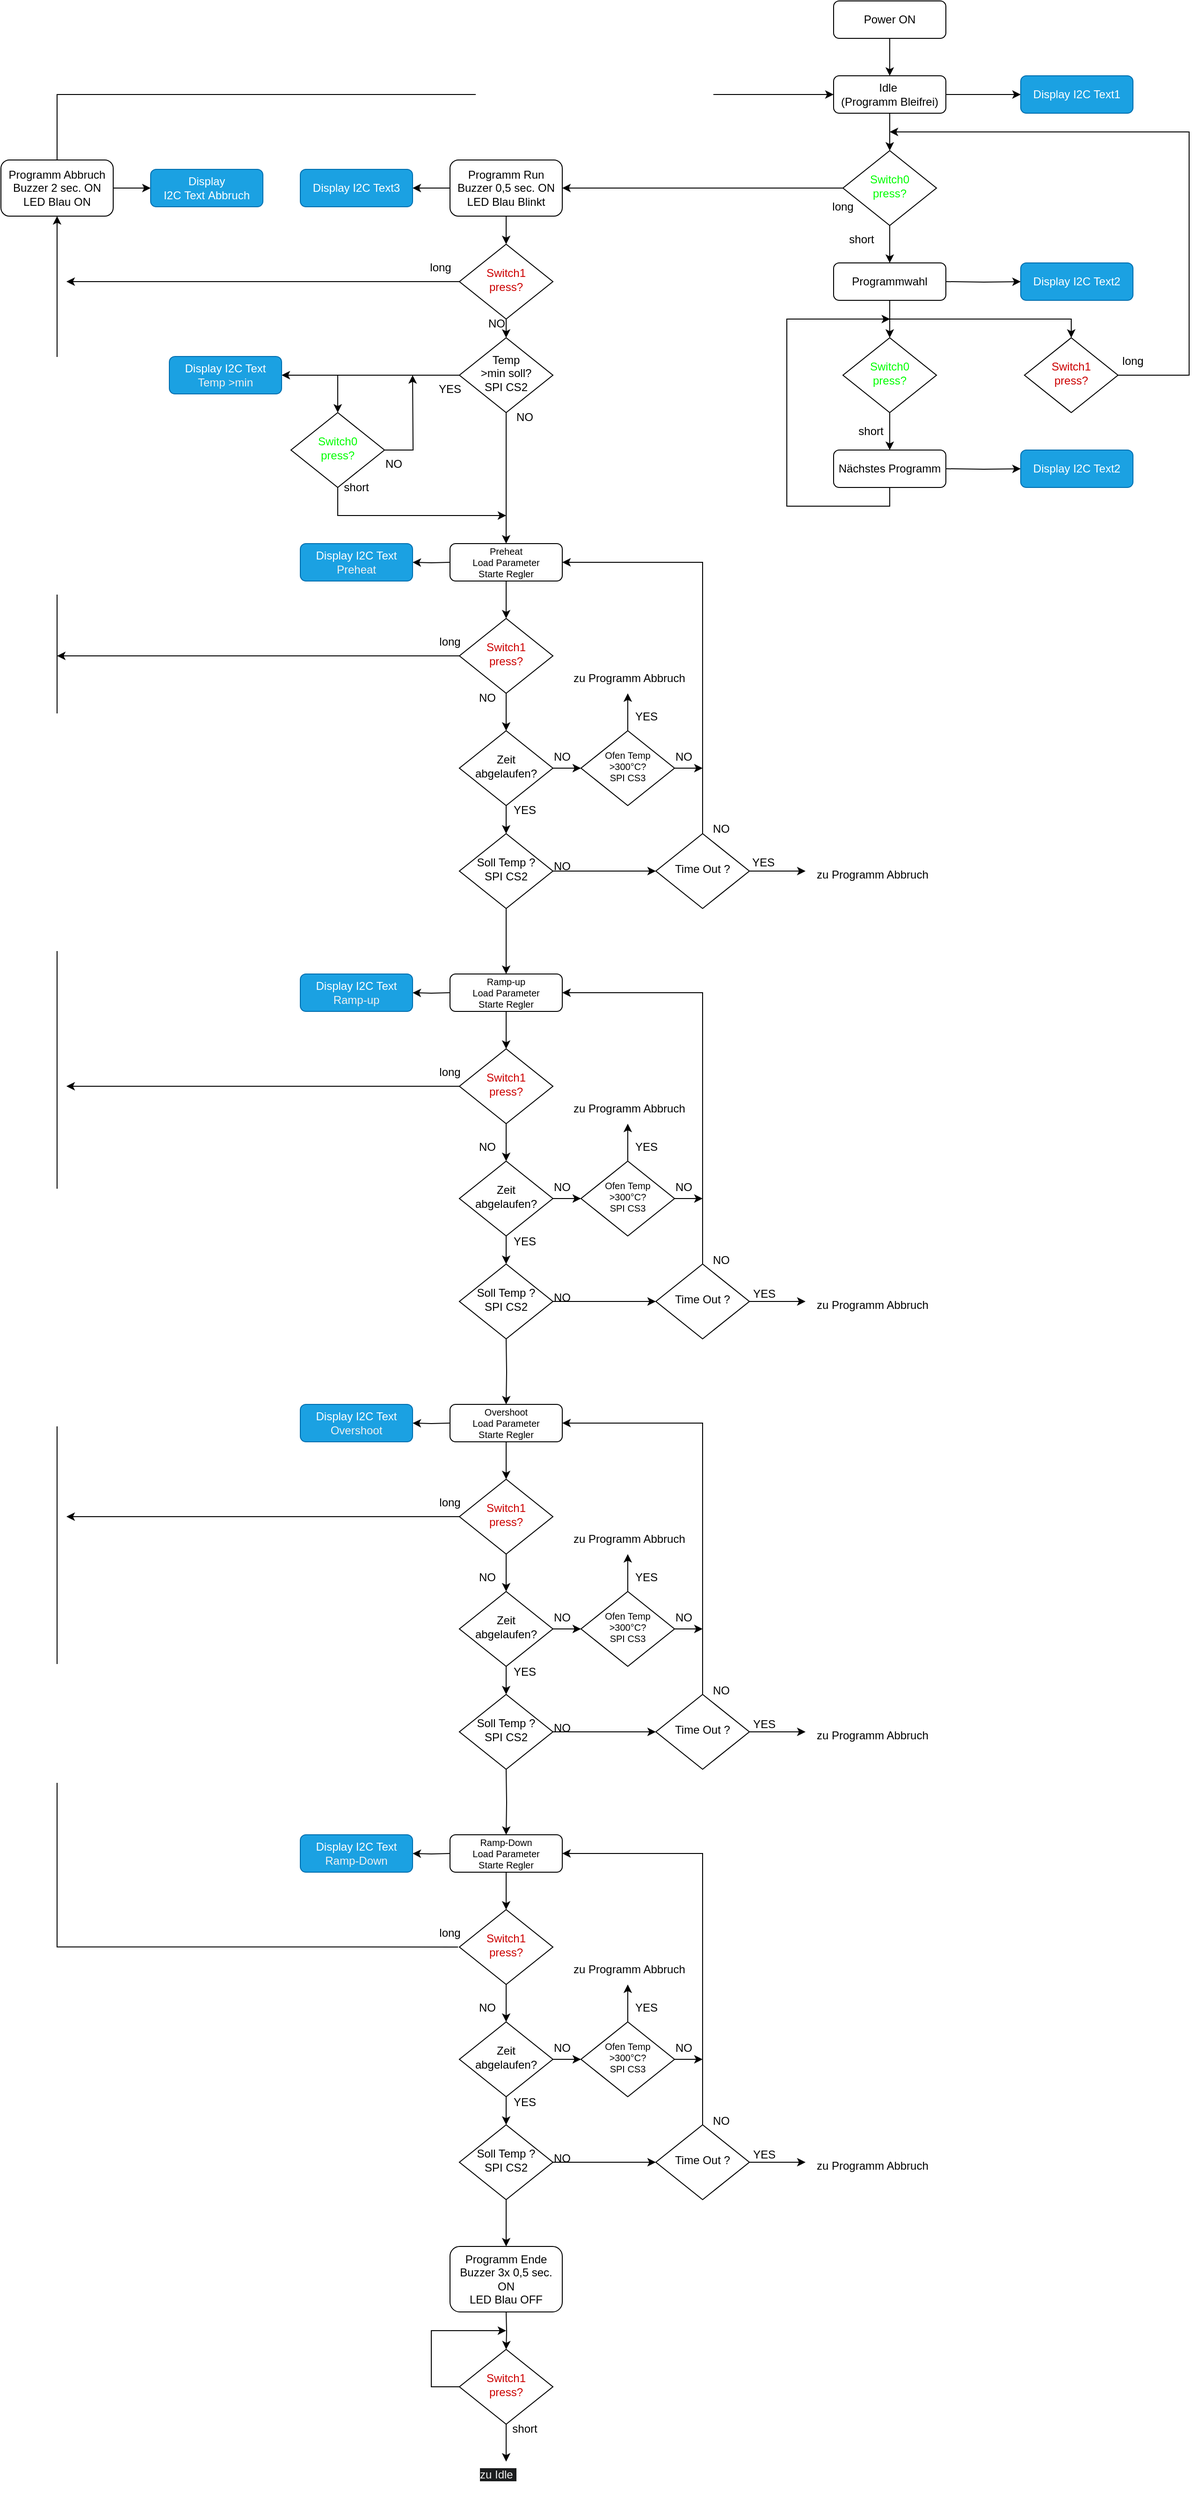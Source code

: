 <mxfile pages="2">
    <diagram id="C5RBs43oDa-KdzZeNtuy" name="Page-1">
        <mxGraphModel dx="2837" dy="1139" grid="1" gridSize="10" guides="1" tooltips="1" connect="1" arrows="1" fold="1" page="1" pageScale="1" pageWidth="827" pageHeight="1169" math="0" shadow="0">
            <root>
                <mxCell id="WIyWlLk6GJQsqaUBKTNV-0"/>
                <mxCell id="WIyWlLk6GJQsqaUBKTNV-1" parent="WIyWlLk6GJQsqaUBKTNV-0"/>
                <mxCell id="JSoSSnNQ4DZXxOABBoqS-1" style="edgeStyle=orthogonalEdgeStyle;rounded=0;orthogonalLoop=1;jettySize=auto;html=1;exitX=0.5;exitY=1;exitDx=0;exitDy=0;entryX=0.5;entryY=0;entryDx=0;entryDy=0;" parent="WIyWlLk6GJQsqaUBKTNV-1" source="WIyWlLk6GJQsqaUBKTNV-3" target="JSoSSnNQ4DZXxOABBoqS-0" edge="1">
                    <mxGeometry relative="1" as="geometry"/>
                </mxCell>
                <mxCell id="WIyWlLk6GJQsqaUBKTNV-3" value="Power ON" style="rounded=1;whiteSpace=wrap;html=1;fontSize=12;glass=0;strokeWidth=1;shadow=0;" parent="WIyWlLk6GJQsqaUBKTNV-1" vertex="1">
                    <mxGeometry x="330" y="80" width="120" height="40" as="geometry"/>
                </mxCell>
                <mxCell id="JSoSSnNQ4DZXxOABBoqS-5" style="edgeStyle=orthogonalEdgeStyle;rounded=0;orthogonalLoop=1;jettySize=auto;html=1;exitX=1;exitY=0.5;exitDx=0;exitDy=0;entryX=0;entryY=0.5;entryDx=0;entryDy=0;" parent="WIyWlLk6GJQsqaUBKTNV-1" source="JSoSSnNQ4DZXxOABBoqS-0" target="JSoSSnNQ4DZXxOABBoqS-4" edge="1">
                    <mxGeometry relative="1" as="geometry"/>
                </mxCell>
                <mxCell id="JSoSSnNQ4DZXxOABBoqS-14" style="edgeStyle=orthogonalEdgeStyle;rounded=0;orthogonalLoop=1;jettySize=auto;html=1;exitX=0.5;exitY=1;exitDx=0;exitDy=0;entryX=0.5;entryY=0;entryDx=0;entryDy=0;" parent="WIyWlLk6GJQsqaUBKTNV-1" source="JSoSSnNQ4DZXxOABBoqS-0" target="JSoSSnNQ4DZXxOABBoqS-9" edge="1">
                    <mxGeometry relative="1" as="geometry"/>
                </mxCell>
                <mxCell id="JSoSSnNQ4DZXxOABBoqS-0" value="Idle&amp;nbsp;&lt;br&gt;(Programm Bleifrei)" style="rounded=1;whiteSpace=wrap;html=1;fontSize=12;glass=0;strokeWidth=1;shadow=0;" parent="WIyWlLk6GJQsqaUBKTNV-1" vertex="1">
                    <mxGeometry x="330" y="160" width="120" height="40" as="geometry"/>
                </mxCell>
                <mxCell id="JSoSSnNQ4DZXxOABBoqS-4" value="Display I2C Text1" style="rounded=1;whiteSpace=wrap;html=1;fontSize=12;glass=0;strokeWidth=1;shadow=0;fillColor=#1ba1e2;fontColor=#ffffff;strokeColor=#006EAF;" parent="WIyWlLk6GJQsqaUBKTNV-1" vertex="1">
                    <mxGeometry x="530" y="160" width="120" height="40" as="geometry"/>
                </mxCell>
                <mxCell id="JSoSSnNQ4DZXxOABBoqS-13" style="edgeStyle=orthogonalEdgeStyle;rounded=0;orthogonalLoop=1;jettySize=auto;html=1;exitX=0.5;exitY=1;exitDx=0;exitDy=0;entryX=0.5;entryY=0;entryDx=0;entryDy=0;" parent="WIyWlLk6GJQsqaUBKTNV-1" source="JSoSSnNQ4DZXxOABBoqS-9" edge="1">
                    <mxGeometry relative="1" as="geometry">
                        <mxPoint x="390" y="360" as="targetPoint"/>
                    </mxGeometry>
                </mxCell>
                <mxCell id="JSoSSnNQ4DZXxOABBoqS-34" style="edgeStyle=orthogonalEdgeStyle;rounded=0;orthogonalLoop=1;jettySize=auto;html=1;exitX=0;exitY=0.5;exitDx=0;exitDy=0;" parent="WIyWlLk6GJQsqaUBKTNV-1" source="JSoSSnNQ4DZXxOABBoqS-9" target="JSoSSnNQ4DZXxOABBoqS-33" edge="1">
                    <mxGeometry relative="1" as="geometry"/>
                </mxCell>
                <mxCell id="JSoSSnNQ4DZXxOABBoqS-9" value="&lt;font color=&quot;#00ff00&quot;&gt;Switch0&lt;/font&gt;&lt;div&gt;&lt;font color=&quot;#00ff00&quot;&gt;press?&lt;/font&gt;&lt;/div&gt;" style="rhombus;whiteSpace=wrap;html=1;shadow=0;fontFamily=Helvetica;fontSize=12;align=center;strokeWidth=1;spacing=6;spacingTop=-4;" parent="WIyWlLk6GJQsqaUBKTNV-1" vertex="1">
                    <mxGeometry x="340" y="240" width="100" height="80" as="geometry"/>
                </mxCell>
                <mxCell id="JSoSSnNQ4DZXxOABBoqS-32" style="edgeStyle=orthogonalEdgeStyle;rounded=0;orthogonalLoop=1;jettySize=auto;html=1;exitX=1;exitY=0.5;exitDx=0;exitDy=0;" parent="WIyWlLk6GJQsqaUBKTNV-1" source="JSoSSnNQ4DZXxOABBoqS-10" edge="1">
                    <mxGeometry relative="1" as="geometry">
                        <mxPoint x="390" y="220" as="targetPoint"/>
                        <Array as="points">
                            <mxPoint x="710" y="480"/>
                            <mxPoint x="710" y="220"/>
                        </Array>
                    </mxGeometry>
                </mxCell>
                <mxCell id="JSoSSnNQ4DZXxOABBoqS-10" value="&lt;font color=&quot;#cc0000&quot;&gt;Switch1&lt;br&gt;&lt;/font&gt;&lt;div&gt;&lt;span style=&quot;color: rgb(204, 0, 0); background-color: initial;&quot;&gt;press&lt;/span&gt;&lt;font color=&quot;#cc0000&quot;&gt;?&lt;/font&gt;&lt;/div&gt;" style="rhombus;whiteSpace=wrap;html=1;shadow=0;fontFamily=Helvetica;fontSize=12;align=center;strokeWidth=1;spacing=6;spacingTop=-4;" parent="WIyWlLk6GJQsqaUBKTNV-1" vertex="1">
                    <mxGeometry x="534" y="440" width="100" height="80" as="geometry"/>
                </mxCell>
                <mxCell id="JSoSSnNQ4DZXxOABBoqS-11" value="short" style="text;html=1;align=center;verticalAlign=middle;whiteSpace=wrap;rounded=0;" parent="WIyWlLk6GJQsqaUBKTNV-1" vertex="1">
                    <mxGeometry x="330" y="320" width="60" height="30" as="geometry"/>
                </mxCell>
                <mxCell id="JSoSSnNQ4DZXxOABBoqS-12" value="long" style="text;html=1;align=center;verticalAlign=middle;whiteSpace=wrap;rounded=0;" parent="WIyWlLk6GJQsqaUBKTNV-1" vertex="1">
                    <mxGeometry x="310" y="285" width="60" height="30" as="geometry"/>
                </mxCell>
                <mxCell id="JSoSSnNQ4DZXxOABBoqS-20" style="edgeStyle=orthogonalEdgeStyle;rounded=0;orthogonalLoop=1;jettySize=auto;html=1;exitX=0.5;exitY=1;exitDx=0;exitDy=0;entryX=0.5;entryY=0;entryDx=0;entryDy=0;" parent="WIyWlLk6GJQsqaUBKTNV-1" source="JSoSSnNQ4DZXxOABBoqS-16" target="JSoSSnNQ4DZXxOABBoqS-18" edge="1">
                    <mxGeometry relative="1" as="geometry"/>
                </mxCell>
                <mxCell id="JSoSSnNQ4DZXxOABBoqS-27" style="edgeStyle=orthogonalEdgeStyle;rounded=0;orthogonalLoop=1;jettySize=auto;html=1;exitX=0.5;exitY=1;exitDx=0;exitDy=0;entryX=0.5;entryY=0;entryDx=0;entryDy=0;" parent="WIyWlLk6GJQsqaUBKTNV-1" source="JSoSSnNQ4DZXxOABBoqS-16" target="JSoSSnNQ4DZXxOABBoqS-10" edge="1">
                    <mxGeometry relative="1" as="geometry"/>
                </mxCell>
                <mxCell id="JSoSSnNQ4DZXxOABBoqS-16" value="Programmwahl" style="rounded=1;whiteSpace=wrap;html=1;fontSize=12;glass=0;strokeWidth=1;shadow=0;" parent="WIyWlLk6GJQsqaUBKTNV-1" vertex="1">
                    <mxGeometry x="330" y="360" width="120" height="40" as="geometry"/>
                </mxCell>
                <mxCell id="JSoSSnNQ4DZXxOABBoqS-25" style="edgeStyle=orthogonalEdgeStyle;rounded=0;orthogonalLoop=1;jettySize=auto;html=1;exitX=0.5;exitY=1;exitDx=0;exitDy=0;entryX=0.5;entryY=0;entryDx=0;entryDy=0;" parent="WIyWlLk6GJQsqaUBKTNV-1" source="JSoSSnNQ4DZXxOABBoqS-18" target="JSoSSnNQ4DZXxOABBoqS-23" edge="1">
                    <mxGeometry relative="1" as="geometry"/>
                </mxCell>
                <mxCell id="JSoSSnNQ4DZXxOABBoqS-18" value="&lt;font color=&quot;#00ff00&quot;&gt;Switch0&lt;/font&gt;&lt;div&gt;&lt;font color=&quot;#00ff00&quot;&gt;press?&lt;/font&gt;&lt;/div&gt;" style="rhombus;whiteSpace=wrap;html=1;shadow=0;fontFamily=Helvetica;fontSize=12;align=center;strokeWidth=1;spacing=6;spacingTop=-4;" parent="WIyWlLk6GJQsqaUBKTNV-1" vertex="1">
                    <mxGeometry x="340" y="440" width="100" height="80" as="geometry"/>
                </mxCell>
                <mxCell id="JSoSSnNQ4DZXxOABBoqS-19" value="short" style="text;html=1;align=center;verticalAlign=middle;whiteSpace=wrap;rounded=0;" parent="WIyWlLk6GJQsqaUBKTNV-1" vertex="1">
                    <mxGeometry x="340" y="525" width="60" height="30" as="geometry"/>
                </mxCell>
                <mxCell id="JSoSSnNQ4DZXxOABBoqS-21" style="edgeStyle=orthogonalEdgeStyle;rounded=0;orthogonalLoop=1;jettySize=auto;html=1;exitX=1;exitY=0.5;exitDx=0;exitDy=0;entryX=0;entryY=0.5;entryDx=0;entryDy=0;" parent="WIyWlLk6GJQsqaUBKTNV-1" target="JSoSSnNQ4DZXxOABBoqS-22" edge="1">
                    <mxGeometry relative="1" as="geometry">
                        <mxPoint x="450" y="380" as="sourcePoint"/>
                    </mxGeometry>
                </mxCell>
                <mxCell id="JSoSSnNQ4DZXxOABBoqS-22" value="Display I2C Text2" style="rounded=1;whiteSpace=wrap;html=1;fontSize=12;glass=0;strokeWidth=1;shadow=0;fillColor=#1ba1e2;fontColor=#ffffff;strokeColor=#006EAF;" parent="WIyWlLk6GJQsqaUBKTNV-1" vertex="1">
                    <mxGeometry x="530" y="360" width="120" height="40" as="geometry"/>
                </mxCell>
                <mxCell id="JSoSSnNQ4DZXxOABBoqS-29" style="edgeStyle=orthogonalEdgeStyle;rounded=0;orthogonalLoop=1;jettySize=auto;html=1;exitX=0.5;exitY=1;exitDx=0;exitDy=0;" parent="WIyWlLk6GJQsqaUBKTNV-1" source="JSoSSnNQ4DZXxOABBoqS-23" edge="1">
                    <mxGeometry relative="1" as="geometry">
                        <mxPoint x="390.333" y="420" as="targetPoint"/>
                        <Array as="points">
                            <mxPoint x="390" y="620"/>
                            <mxPoint x="280" y="620"/>
                            <mxPoint x="280" y="420"/>
                        </Array>
                    </mxGeometry>
                </mxCell>
                <mxCell id="JSoSSnNQ4DZXxOABBoqS-23" value="Nächstes Programm" style="rounded=1;whiteSpace=wrap;html=1;fontSize=12;glass=0;strokeWidth=1;shadow=0;" parent="WIyWlLk6GJQsqaUBKTNV-1" vertex="1">
                    <mxGeometry x="330" y="560" width="120" height="40" as="geometry"/>
                </mxCell>
                <mxCell id="JSoSSnNQ4DZXxOABBoqS-30" value="long" style="text;html=1;align=center;verticalAlign=middle;whiteSpace=wrap;rounded=0;" parent="WIyWlLk6GJQsqaUBKTNV-1" vertex="1">
                    <mxGeometry x="620" y="450" width="60" height="30" as="geometry"/>
                </mxCell>
                <mxCell id="JSoSSnNQ4DZXxOABBoqS-37" style="edgeStyle=orthogonalEdgeStyle;rounded=0;orthogonalLoop=1;jettySize=auto;html=1;exitX=0.5;exitY=1;exitDx=0;exitDy=0;entryX=0.5;entryY=0;entryDx=0;entryDy=0;" parent="WIyWlLk6GJQsqaUBKTNV-1" source="JSoSSnNQ4DZXxOABBoqS-33" target="JSoSSnNQ4DZXxOABBoqS-35" edge="1">
                    <mxGeometry relative="1" as="geometry"/>
                </mxCell>
                <mxCell id="JSoSSnNQ4DZXxOABBoqS-59" style="edgeStyle=orthogonalEdgeStyle;rounded=0;orthogonalLoop=1;jettySize=auto;html=1;exitX=0;exitY=0.5;exitDx=0;exitDy=0;" parent="WIyWlLk6GJQsqaUBKTNV-1" source="JSoSSnNQ4DZXxOABBoqS-33" target="JSoSSnNQ4DZXxOABBoqS-56" edge="1">
                    <mxGeometry relative="1" as="geometry"/>
                </mxCell>
                <mxCell id="JSoSSnNQ4DZXxOABBoqS-33" value="Programm Run&lt;br&gt;Buzzer 0,5 sec. ON&lt;br&gt;LED Blau Blinkt" style="rounded=1;whiteSpace=wrap;html=1;fontSize=12;glass=0;strokeWidth=1;shadow=0;" parent="WIyWlLk6GJQsqaUBKTNV-1" vertex="1">
                    <mxGeometry x="-80" y="250" width="120" height="60" as="geometry"/>
                </mxCell>
                <mxCell id="JSoSSnNQ4DZXxOABBoqS-45" style="edgeStyle=orthogonalEdgeStyle;rounded=0;orthogonalLoop=1;jettySize=auto;html=1;exitX=0;exitY=0.5;exitDx=0;exitDy=0;" parent="WIyWlLk6GJQsqaUBKTNV-1" source="JSoSSnNQ4DZXxOABBoqS-35" edge="1">
                    <mxGeometry relative="1" as="geometry">
                        <mxPoint x="-490" y="380" as="targetPoint"/>
                    </mxGeometry>
                </mxCell>
                <mxCell id="JSoSSnNQ4DZXxOABBoqS-61" style="edgeStyle=orthogonalEdgeStyle;rounded=0;orthogonalLoop=1;jettySize=auto;html=1;exitX=0.5;exitY=1;exitDx=0;exitDy=0;entryX=0.5;entryY=0;entryDx=0;entryDy=0;" parent="WIyWlLk6GJQsqaUBKTNV-1" source="JSoSSnNQ4DZXxOABBoqS-35" target="JSoSSnNQ4DZXxOABBoqS-54" edge="1">
                    <mxGeometry relative="1" as="geometry"/>
                </mxCell>
                <mxCell id="JSoSSnNQ4DZXxOABBoqS-35" value="&lt;font color=&quot;#cc0000&quot;&gt;Switch1&lt;/font&gt;&lt;div&gt;&lt;font color=&quot;#cc0000&quot;&gt;press?&lt;/font&gt;&lt;/div&gt;" style="rhombus;whiteSpace=wrap;html=1;shadow=0;fontFamily=Helvetica;fontSize=12;align=center;strokeWidth=1;spacing=6;spacingTop=-4;" parent="WIyWlLk6GJQsqaUBKTNV-1" vertex="1">
                    <mxGeometry x="-70" y="340" width="100" height="80" as="geometry"/>
                </mxCell>
                <mxCell id="JSoSSnNQ4DZXxOABBoqS-39" value="long" style="text;html=1;align=center;verticalAlign=middle;whiteSpace=wrap;rounded=0;" parent="WIyWlLk6GJQsqaUBKTNV-1" vertex="1">
                    <mxGeometry x="-120" y="350" width="60" height="30" as="geometry"/>
                </mxCell>
                <mxCell id="JSoSSnNQ4DZXxOABBoqS-40" value="NO" style="text;html=1;align=center;verticalAlign=middle;whiteSpace=wrap;rounded=0;" parent="WIyWlLk6GJQsqaUBKTNV-1" vertex="1">
                    <mxGeometry x="-60" y="410" width="60" height="30" as="geometry"/>
                </mxCell>
                <mxCell id="JSoSSnNQ4DZXxOABBoqS-43" style="edgeStyle=orthogonalEdgeStyle;rounded=0;orthogonalLoop=1;jettySize=auto;html=1;exitX=0.5;exitY=0;exitDx=0;exitDy=0;entryX=0;entryY=0.5;entryDx=0;entryDy=0;" parent="WIyWlLk6GJQsqaUBKTNV-1" source="JSoSSnNQ4DZXxOABBoqS-41" target="JSoSSnNQ4DZXxOABBoqS-0" edge="1">
                    <mxGeometry relative="1" as="geometry"/>
                </mxCell>
                <mxCell id="JSoSSnNQ4DZXxOABBoqS-58" style="edgeStyle=orthogonalEdgeStyle;rounded=0;orthogonalLoop=1;jettySize=auto;html=1;exitX=1;exitY=0.5;exitDx=0;exitDy=0;entryX=0;entryY=0.5;entryDx=0;entryDy=0;" parent="WIyWlLk6GJQsqaUBKTNV-1" source="JSoSSnNQ4DZXxOABBoqS-41" target="JSoSSnNQ4DZXxOABBoqS-57" edge="1">
                    <mxGeometry relative="1" as="geometry"/>
                </mxCell>
                <mxCell id="JSoSSnNQ4DZXxOABBoqS-41" value="Programm Abbruch&lt;br&gt;Buzzer 2 sec. ON&lt;br&gt;LED Blau ON" style="rounded=1;whiteSpace=wrap;html=1;fontSize=12;glass=0;strokeWidth=1;shadow=0;" parent="WIyWlLk6GJQsqaUBKTNV-1" vertex="1">
                    <mxGeometry x="-560" y="250" width="120" height="60" as="geometry"/>
                </mxCell>
                <mxCell id="JSoSSnNQ4DZXxOABBoqS-70" style="edgeStyle=orthogonalEdgeStyle;rounded=0;orthogonalLoop=1;jettySize=auto;html=1;exitX=0.5;exitY=1;exitDx=0;exitDy=0;" parent="WIyWlLk6GJQsqaUBKTNV-1" source="JSoSSnNQ4DZXxOABBoqS-46" target="JSoSSnNQ4DZXxOABBoqS-67" edge="1">
                    <mxGeometry relative="1" as="geometry"/>
                </mxCell>
                <mxCell id="JSoSSnNQ4DZXxOABBoqS-46" value="Preheat&lt;div style=&quot;font-size: 10px;&quot;&gt;Load Parameter&lt;/div&gt;&lt;div style=&quot;font-size: 10px;&quot;&gt;Starte Regler&lt;/div&gt;" style="rounded=1;whiteSpace=wrap;html=1;fontSize=10;glass=0;strokeWidth=1;shadow=0;" parent="WIyWlLk6GJQsqaUBKTNV-1" vertex="1">
                    <mxGeometry x="-80" y="660" width="120" height="40" as="geometry"/>
                </mxCell>
                <mxCell id="JSoSSnNQ4DZXxOABBoqS-63" style="edgeStyle=orthogonalEdgeStyle;rounded=0;orthogonalLoop=1;jettySize=auto;html=1;exitX=0;exitY=0.5;exitDx=0;exitDy=0;entryX=0.5;entryY=0;entryDx=0;entryDy=0;" parent="WIyWlLk6GJQsqaUBKTNV-1" source="JSoSSnNQ4DZXxOABBoqS-54" target="JSoSSnNQ4DZXxOABBoqS-62" edge="1">
                    <mxGeometry relative="1" as="geometry"/>
                </mxCell>
                <mxCell id="JSoSSnNQ4DZXxOABBoqS-66" style="edgeStyle=orthogonalEdgeStyle;rounded=0;orthogonalLoop=1;jettySize=auto;html=1;exitX=0.5;exitY=1;exitDx=0;exitDy=0;" parent="WIyWlLk6GJQsqaUBKTNV-1" source="JSoSSnNQ4DZXxOABBoqS-54" edge="1">
                    <mxGeometry relative="1" as="geometry">
                        <mxPoint x="-20" y="660" as="targetPoint"/>
                    </mxGeometry>
                </mxCell>
                <mxCell id="gcjp2HqtdrQZVTCqdZV6-1" style="edgeStyle=orthogonalEdgeStyle;rounded=0;orthogonalLoop=1;jettySize=auto;html=1;exitX=0;exitY=0.5;exitDx=0;exitDy=0;entryX=1;entryY=0.5;entryDx=0;entryDy=0;" parent="WIyWlLk6GJQsqaUBKTNV-1" source="JSoSSnNQ4DZXxOABBoqS-54" target="gcjp2HqtdrQZVTCqdZV6-0" edge="1">
                    <mxGeometry relative="1" as="geometry"/>
                </mxCell>
                <mxCell id="JSoSSnNQ4DZXxOABBoqS-54" value="Temp &lt;br&gt;&amp;gt;min soll?&lt;div&gt;SPI CS2&lt;/div&gt;" style="rhombus;whiteSpace=wrap;html=1;shadow=0;fontFamily=Helvetica;fontSize=12;align=center;strokeWidth=1;spacing=6;spacingTop=-4;" parent="WIyWlLk6GJQsqaUBKTNV-1" vertex="1">
                    <mxGeometry x="-70" y="440" width="100" height="80" as="geometry"/>
                </mxCell>
                <mxCell id="JSoSSnNQ4DZXxOABBoqS-56" value="Display I2C Text3" style="rounded=1;whiteSpace=wrap;html=1;fontSize=12;glass=0;strokeWidth=1;shadow=0;fillColor=#1ba1e2;fontColor=#ffffff;strokeColor=#006EAF;" parent="WIyWlLk6GJQsqaUBKTNV-1" vertex="1">
                    <mxGeometry x="-240" y="260" width="120" height="40" as="geometry"/>
                </mxCell>
                <mxCell id="JSoSSnNQ4DZXxOABBoqS-57" value="Display I2C&amp;nbsp;Text&amp;nbsp;Abbruch" style="rounded=1;whiteSpace=wrap;html=1;fontSize=12;glass=0;strokeWidth=1;shadow=0;fillColor=#1ba1e2;fontColor=#ffffff;strokeColor=#006EAF;" parent="WIyWlLk6GJQsqaUBKTNV-1" vertex="1">
                    <mxGeometry x="-400" y="260" width="120" height="40" as="geometry"/>
                </mxCell>
                <mxCell id="JSoSSnNQ4DZXxOABBoqS-65" style="edgeStyle=orthogonalEdgeStyle;rounded=0;orthogonalLoop=1;jettySize=auto;html=1;exitX=0.5;exitY=1;exitDx=0;exitDy=0;" parent="WIyWlLk6GJQsqaUBKTNV-1" source="JSoSSnNQ4DZXxOABBoqS-62" edge="1">
                    <mxGeometry relative="1" as="geometry">
                        <mxPoint x="-20" y="630" as="targetPoint"/>
                        <Array as="points">
                            <mxPoint x="-200" y="630"/>
                        </Array>
                    </mxGeometry>
                </mxCell>
                <mxCell id="UdhD3teOTOEMUmZbJ85M-3" style="edgeStyle=orthogonalEdgeStyle;rounded=0;orthogonalLoop=1;jettySize=auto;html=1;" parent="WIyWlLk6GJQsqaUBKTNV-1" source="JSoSSnNQ4DZXxOABBoqS-62" edge="1">
                    <mxGeometry relative="1" as="geometry">
                        <mxPoint x="-120" y="480" as="targetPoint"/>
                    </mxGeometry>
                </mxCell>
                <mxCell id="JSoSSnNQ4DZXxOABBoqS-62" value="&lt;font color=&quot;#00ff00&quot;&gt;Switch0&lt;/font&gt;&lt;div&gt;&lt;font color=&quot;#00ff00&quot;&gt;press?&lt;/font&gt;&lt;/div&gt;" style="rhombus;whiteSpace=wrap;html=1;shadow=0;fontFamily=Helvetica;fontSize=12;align=center;strokeWidth=1;spacing=6;spacingTop=-4;" parent="WIyWlLk6GJQsqaUBKTNV-1" vertex="1">
                    <mxGeometry x="-250" y="520" width="100" height="80" as="geometry"/>
                </mxCell>
                <mxCell id="JSoSSnNQ4DZXxOABBoqS-64" value="short" style="text;html=1;align=center;verticalAlign=middle;whiteSpace=wrap;rounded=0;" parent="WIyWlLk6GJQsqaUBKTNV-1" vertex="1">
                    <mxGeometry x="-210" y="585" width="60" height="30" as="geometry"/>
                </mxCell>
                <mxCell id="JSoSSnNQ4DZXxOABBoqS-76" style="edgeStyle=orthogonalEdgeStyle;rounded=0;orthogonalLoop=1;jettySize=auto;html=1;exitX=0;exitY=0.5;exitDx=0;exitDy=0;" parent="WIyWlLk6GJQsqaUBKTNV-1" source="JSoSSnNQ4DZXxOABBoqS-67" edge="1">
                    <mxGeometry relative="1" as="geometry">
                        <mxPoint x="-500" y="780" as="targetPoint"/>
                    </mxGeometry>
                </mxCell>
                <mxCell id="JSoSSnNQ4DZXxOABBoqS-67" value="&lt;font color=&quot;#cc0000&quot;&gt;Switch1&lt;/font&gt;&lt;div&gt;&lt;font color=&quot;#cc0000&quot;&gt;press?&lt;/font&gt;&lt;/div&gt;" style="rhombus;whiteSpace=wrap;html=1;shadow=0;fontFamily=Helvetica;fontSize=12;align=center;strokeWidth=1;spacing=6;spacingTop=-4;" parent="WIyWlLk6GJQsqaUBKTNV-1" vertex="1">
                    <mxGeometry x="-70" y="740" width="100" height="80" as="geometry"/>
                </mxCell>
                <mxCell id="JSoSSnNQ4DZXxOABBoqS-68" value="long" style="text;html=1;align=center;verticalAlign=middle;whiteSpace=wrap;rounded=0;" parent="WIyWlLk6GJQsqaUBKTNV-1" vertex="1">
                    <mxGeometry x="-110" y="750" width="60" height="30" as="geometry"/>
                </mxCell>
                <mxCell id="JSoSSnNQ4DZXxOABBoqS-69" value="NO" style="text;html=1;align=center;verticalAlign=middle;whiteSpace=wrap;rounded=0;" parent="WIyWlLk6GJQsqaUBKTNV-1" vertex="1">
                    <mxGeometry x="-70" y="810" width="60" height="30" as="geometry"/>
                </mxCell>
                <mxCell id="JSoSSnNQ4DZXxOABBoqS-92" style="edgeStyle=orthogonalEdgeStyle;rounded=0;orthogonalLoop=1;jettySize=auto;html=1;exitX=0.5;exitY=1;exitDx=0;exitDy=0;entryX=0.5;entryY=0;entryDx=0;entryDy=0;" parent="WIyWlLk6GJQsqaUBKTNV-1" source="JSoSSnNQ4DZXxOABBoqS-71" target="JSoSSnNQ4DZXxOABBoqS-90" edge="1">
                    <mxGeometry relative="1" as="geometry"/>
                </mxCell>
                <mxCell id="9T4C4O1XUR8NdDfCWQar-6" style="edgeStyle=orthogonalEdgeStyle;rounded=0;orthogonalLoop=1;jettySize=auto;html=1;exitX=1;exitY=0.5;exitDx=0;exitDy=0;entryX=0;entryY=0.5;entryDx=0;entryDy=0;" parent="WIyWlLk6GJQsqaUBKTNV-1" source="JSoSSnNQ4DZXxOABBoqS-71" target="9T4C4O1XUR8NdDfCWQar-3" edge="1">
                    <mxGeometry relative="1" as="geometry"/>
                </mxCell>
                <mxCell id="JSoSSnNQ4DZXxOABBoqS-71" value="Zeit &lt;br&gt;abgelaufen?" style="rhombus;whiteSpace=wrap;html=1;shadow=0;fontFamily=Helvetica;fontSize=12;align=center;strokeWidth=1;spacing=6;spacingTop=-4;" parent="WIyWlLk6GJQsqaUBKTNV-1" vertex="1">
                    <mxGeometry x="-70" y="860" width="100" height="80" as="geometry"/>
                </mxCell>
                <mxCell id="JSoSSnNQ4DZXxOABBoqS-72" style="edgeStyle=orthogonalEdgeStyle;rounded=0;orthogonalLoop=1;jettySize=auto;html=1;exitX=0.5;exitY=1;exitDx=0;exitDy=0;entryX=0.5;entryY=0;entryDx=0;entryDy=0;" parent="WIyWlLk6GJQsqaUBKTNV-1" source="JSoSSnNQ4DZXxOABBoqS-67" target="JSoSSnNQ4DZXxOABBoqS-71" edge="1">
                    <mxGeometry relative="1" as="geometry"/>
                </mxCell>
                <mxCell id="JSoSSnNQ4DZXxOABBoqS-77" style="edgeStyle=orthogonalEdgeStyle;rounded=0;orthogonalLoop=1;jettySize=auto;html=1;exitX=0;exitY=0.5;exitDx=0;exitDy=0;" parent="WIyWlLk6GJQsqaUBKTNV-1" target="JSoSSnNQ4DZXxOABBoqS-78" edge="1">
                    <mxGeometry relative="1" as="geometry">
                        <mxPoint x="-80" y="680" as="sourcePoint"/>
                    </mxGeometry>
                </mxCell>
                <mxCell id="JSoSSnNQ4DZXxOABBoqS-78" value="Display I2C Text&lt;br&gt;&lt;span style=&quot;color: rgb(240, 240, 240);&quot;&gt;Preheat&lt;/span&gt;" style="rounded=1;whiteSpace=wrap;html=1;fontSize=12;glass=0;strokeWidth=1;shadow=0;fillColor=#1ba1e2;fontColor=#ffffff;strokeColor=#006EAF;" parent="WIyWlLk6GJQsqaUBKTNV-1" vertex="1">
                    <mxGeometry x="-240" y="660" width="120" height="40" as="geometry"/>
                </mxCell>
                <mxCell id="JSoSSnNQ4DZXxOABBoqS-97" style="edgeStyle=orthogonalEdgeStyle;rounded=0;orthogonalLoop=1;jettySize=auto;html=1;exitX=1;exitY=0.5;exitDx=0;exitDy=0;entryX=0;entryY=0.5;entryDx=0;entryDy=0;" parent="WIyWlLk6GJQsqaUBKTNV-1" source="JSoSSnNQ4DZXxOABBoqS-90" target="JSoSSnNQ4DZXxOABBoqS-96" edge="1">
                    <mxGeometry relative="1" as="geometry"/>
                </mxCell>
                <mxCell id="JSoSSnNQ4DZXxOABBoqS-115" style="edgeStyle=orthogonalEdgeStyle;rounded=0;orthogonalLoop=1;jettySize=auto;html=1;exitX=0.5;exitY=1;exitDx=0;exitDy=0;entryX=0.5;entryY=0;entryDx=0;entryDy=0;" parent="WIyWlLk6GJQsqaUBKTNV-1" source="JSoSSnNQ4DZXxOABBoqS-90" target="JSoSSnNQ4DZXxOABBoqS-100" edge="1">
                    <mxGeometry relative="1" as="geometry"/>
                </mxCell>
                <mxCell id="JSoSSnNQ4DZXxOABBoqS-90" value="Soll Temp ?&lt;div&gt;SPI CS2&lt;br&gt;&lt;/div&gt;" style="rhombus;whiteSpace=wrap;html=1;shadow=0;fontFamily=Helvetica;fontSize=12;align=center;strokeWidth=1;spacing=6;spacingTop=-4;" parent="WIyWlLk6GJQsqaUBKTNV-1" vertex="1">
                    <mxGeometry x="-70" y="970" width="100" height="80" as="geometry"/>
                </mxCell>
                <mxCell id="JSoSSnNQ4DZXxOABBoqS-98" style="edgeStyle=orthogonalEdgeStyle;rounded=0;orthogonalLoop=1;jettySize=auto;html=1;exitX=0.5;exitY=0;exitDx=0;exitDy=0;entryX=1;entryY=0.5;entryDx=0;entryDy=0;" parent="WIyWlLk6GJQsqaUBKTNV-1" source="JSoSSnNQ4DZXxOABBoqS-96" target="JSoSSnNQ4DZXxOABBoqS-46" edge="1">
                    <mxGeometry relative="1" as="geometry"/>
                </mxCell>
                <mxCell id="JSoSSnNQ4DZXxOABBoqS-118" style="edgeStyle=orthogonalEdgeStyle;rounded=0;orthogonalLoop=1;jettySize=auto;html=1;exitX=1;exitY=0.5;exitDx=0;exitDy=0;entryX=0;entryY=0.5;entryDx=0;entryDy=0;" parent="WIyWlLk6GJQsqaUBKTNV-1" source="JSoSSnNQ4DZXxOABBoqS-96" edge="1">
                    <mxGeometry relative="1" as="geometry">
                        <mxPoint x="300" y="1010.0" as="targetPoint"/>
                    </mxGeometry>
                </mxCell>
                <mxCell id="JSoSSnNQ4DZXxOABBoqS-96" value="Time Out ?" style="rhombus;whiteSpace=wrap;html=1;shadow=0;fontFamily=Helvetica;fontSize=12;align=center;strokeWidth=1;spacing=6;spacingTop=-4;" parent="WIyWlLk6GJQsqaUBKTNV-1" vertex="1">
                    <mxGeometry x="140" y="970" width="100" height="80" as="geometry"/>
                </mxCell>
                <mxCell id="JSoSSnNQ4DZXxOABBoqS-99" style="edgeStyle=orthogonalEdgeStyle;rounded=0;orthogonalLoop=1;jettySize=auto;html=1;exitX=0.5;exitY=1;exitDx=0;exitDy=0;" parent="WIyWlLk6GJQsqaUBKTNV-1" source="JSoSSnNQ4DZXxOABBoqS-100" target="JSoSSnNQ4DZXxOABBoqS-102" edge="1">
                    <mxGeometry relative="1" as="geometry"/>
                </mxCell>
                <mxCell id="JSoSSnNQ4DZXxOABBoqS-100" value="Ramp-up&lt;div style=&quot;font-size: 10px;&quot;&gt;&lt;span style=&quot;background-color: initial; font-size: 10px;&quot;&gt;Load Parameter&lt;/span&gt;&lt;div style=&quot;font-size: 10px;&quot;&gt;Starte Regler&lt;/div&gt;&lt;/div&gt;" style="rounded=1;whiteSpace=wrap;html=1;fontSize=10;glass=0;strokeWidth=1;shadow=0;" parent="WIyWlLk6GJQsqaUBKTNV-1" vertex="1">
                    <mxGeometry x="-80" y="1120" width="120" height="40" as="geometry"/>
                </mxCell>
                <mxCell id="JSoSSnNQ4DZXxOABBoqS-101" style="edgeStyle=orthogonalEdgeStyle;rounded=0;orthogonalLoop=1;jettySize=auto;html=1;exitX=0;exitY=0.5;exitDx=0;exitDy=0;" parent="WIyWlLk6GJQsqaUBKTNV-1" source="JSoSSnNQ4DZXxOABBoqS-102" edge="1">
                    <mxGeometry relative="1" as="geometry">
                        <mxPoint x="-490" y="1240" as="targetPoint"/>
                    </mxGeometry>
                </mxCell>
                <mxCell id="JSoSSnNQ4DZXxOABBoqS-102" value="&lt;font color=&quot;#cc0000&quot;&gt;Switch1&lt;/font&gt;&lt;div&gt;&lt;font color=&quot;#cc0000&quot;&gt;press?&lt;/font&gt;&lt;/div&gt;" style="rhombus;whiteSpace=wrap;html=1;shadow=0;fontFamily=Helvetica;fontSize=12;align=center;strokeWidth=1;spacing=6;spacingTop=-4;" parent="WIyWlLk6GJQsqaUBKTNV-1" vertex="1">
                    <mxGeometry x="-70" y="1200" width="100" height="80" as="geometry"/>
                </mxCell>
                <mxCell id="JSoSSnNQ4DZXxOABBoqS-103" value="long" style="text;html=1;align=center;verticalAlign=middle;whiteSpace=wrap;rounded=0;" parent="WIyWlLk6GJQsqaUBKTNV-1" vertex="1">
                    <mxGeometry x="-110" y="1210" width="60" height="30" as="geometry"/>
                </mxCell>
                <mxCell id="JSoSSnNQ4DZXxOABBoqS-104" value="NO" style="text;html=1;align=center;verticalAlign=middle;whiteSpace=wrap;rounded=0;" parent="WIyWlLk6GJQsqaUBKTNV-1" vertex="1">
                    <mxGeometry x="-70" y="1290" width="60" height="30" as="geometry"/>
                </mxCell>
                <mxCell id="JSoSSnNQ4DZXxOABBoqS-105" style="edgeStyle=orthogonalEdgeStyle;rounded=0;orthogonalLoop=1;jettySize=auto;html=1;exitX=0.5;exitY=1;exitDx=0;exitDy=0;entryX=0.5;entryY=0;entryDx=0;entryDy=0;" parent="WIyWlLk6GJQsqaUBKTNV-1" source="JSoSSnNQ4DZXxOABBoqS-107" target="JSoSSnNQ4DZXxOABBoqS-112" edge="1">
                    <mxGeometry relative="1" as="geometry"/>
                </mxCell>
                <mxCell id="JSoSSnNQ4DZXxOABBoqS-107" value="Zeit &lt;br&gt;abgelaufen?" style="rhombus;whiteSpace=wrap;html=1;shadow=0;fontFamily=Helvetica;fontSize=12;align=center;strokeWidth=1;spacing=6;spacingTop=-4;" parent="WIyWlLk6GJQsqaUBKTNV-1" vertex="1">
                    <mxGeometry x="-70" y="1320" width="100" height="80" as="geometry"/>
                </mxCell>
                <mxCell id="JSoSSnNQ4DZXxOABBoqS-108" style="edgeStyle=orthogonalEdgeStyle;rounded=0;orthogonalLoop=1;jettySize=auto;html=1;exitX=0.5;exitY=1;exitDx=0;exitDy=0;entryX=0.5;entryY=0;entryDx=0;entryDy=0;" parent="WIyWlLk6GJQsqaUBKTNV-1" source="JSoSSnNQ4DZXxOABBoqS-102" target="JSoSSnNQ4DZXxOABBoqS-107" edge="1">
                    <mxGeometry relative="1" as="geometry"/>
                </mxCell>
                <mxCell id="JSoSSnNQ4DZXxOABBoqS-109" style="edgeStyle=orthogonalEdgeStyle;rounded=0;orthogonalLoop=1;jettySize=auto;html=1;exitX=0;exitY=0.5;exitDx=0;exitDy=0;" parent="WIyWlLk6GJQsqaUBKTNV-1" target="JSoSSnNQ4DZXxOABBoqS-110" edge="1">
                    <mxGeometry relative="1" as="geometry">
                        <mxPoint x="-80" y="1140" as="sourcePoint"/>
                    </mxGeometry>
                </mxCell>
                <mxCell id="JSoSSnNQ4DZXxOABBoqS-110" value="Display I2C Text&lt;div&gt;&lt;span style=&quot;color: rgb(240, 240, 240);&quot;&gt;Ramp-up&lt;/span&gt;&lt;br&gt;&lt;/div&gt;" style="rounded=1;whiteSpace=wrap;html=1;fontSize=12;glass=0;strokeWidth=1;shadow=0;fillColor=#1ba1e2;fontColor=#ffffff;strokeColor=#006EAF;" parent="WIyWlLk6GJQsqaUBKTNV-1" vertex="1">
                    <mxGeometry x="-240" y="1120" width="120" height="40" as="geometry"/>
                </mxCell>
                <mxCell id="JSoSSnNQ4DZXxOABBoqS-111" style="edgeStyle=orthogonalEdgeStyle;rounded=0;orthogonalLoop=1;jettySize=auto;html=1;exitX=1;exitY=0.5;exitDx=0;exitDy=0;entryX=0;entryY=0.5;entryDx=0;entryDy=0;" parent="WIyWlLk6GJQsqaUBKTNV-1" source="JSoSSnNQ4DZXxOABBoqS-112" target="JSoSSnNQ4DZXxOABBoqS-114" edge="1">
                    <mxGeometry relative="1" as="geometry"/>
                </mxCell>
                <mxCell id="JSoSSnNQ4DZXxOABBoqS-112" value="Soll Temp ?&lt;div&gt;SPI CS2&lt;br&gt;&lt;/div&gt;" style="rhombus;whiteSpace=wrap;html=1;shadow=0;fontFamily=Helvetica;fontSize=12;align=center;strokeWidth=1;spacing=6;spacingTop=-4;" parent="WIyWlLk6GJQsqaUBKTNV-1" vertex="1">
                    <mxGeometry x="-70" y="1430" width="100" height="80" as="geometry"/>
                </mxCell>
                <mxCell id="JSoSSnNQ4DZXxOABBoqS-113" style="edgeStyle=orthogonalEdgeStyle;rounded=0;orthogonalLoop=1;jettySize=auto;html=1;exitX=0.5;exitY=0;exitDx=0;exitDy=0;entryX=1;entryY=0.5;entryDx=0;entryDy=0;" parent="WIyWlLk6GJQsqaUBKTNV-1" source="JSoSSnNQ4DZXxOABBoqS-114" target="JSoSSnNQ4DZXxOABBoqS-100" edge="1">
                    <mxGeometry relative="1" as="geometry"/>
                </mxCell>
                <mxCell id="JSoSSnNQ4DZXxOABBoqS-114" value="Time Out ?" style="rhombus;whiteSpace=wrap;html=1;shadow=0;fontFamily=Helvetica;fontSize=12;align=center;strokeWidth=1;spacing=6;spacingTop=-4;" parent="WIyWlLk6GJQsqaUBKTNV-1" vertex="1">
                    <mxGeometry x="140" y="1430" width="100" height="80" as="geometry"/>
                </mxCell>
                <mxCell id="JSoSSnNQ4DZXxOABBoqS-119" style="edgeStyle=orthogonalEdgeStyle;rounded=0;orthogonalLoop=1;jettySize=auto;html=1;exitX=1;exitY=0.5;exitDx=0;exitDy=0;entryX=0;entryY=0.5;entryDx=0;entryDy=0;" parent="WIyWlLk6GJQsqaUBKTNV-1" edge="1">
                    <mxGeometry relative="1" as="geometry">
                        <mxPoint x="240" y="1470" as="sourcePoint"/>
                        <mxPoint x="300" y="1470" as="targetPoint"/>
                    </mxGeometry>
                </mxCell>
                <mxCell id="JSoSSnNQ4DZXxOABBoqS-121" value="NO" style="text;html=1;align=center;verticalAlign=middle;whiteSpace=wrap;rounded=0;" parent="WIyWlLk6GJQsqaUBKTNV-1" vertex="1">
                    <mxGeometry x="10" y="873" width="60" height="30" as="geometry"/>
                </mxCell>
                <mxCell id="JSoSSnNQ4DZXxOABBoqS-122" value="YES" style="text;html=1;align=center;verticalAlign=middle;whiteSpace=wrap;rounded=0;" parent="WIyWlLk6GJQsqaUBKTNV-1" vertex="1">
                    <mxGeometry x="-30" y="930" width="60" height="30" as="geometry"/>
                </mxCell>
                <mxCell id="JSoSSnNQ4DZXxOABBoqS-123" value="NO" style="text;html=1;align=center;verticalAlign=middle;whiteSpace=wrap;rounded=0;" parent="WIyWlLk6GJQsqaUBKTNV-1" vertex="1">
                    <mxGeometry x="10" y="990" width="60" height="30" as="geometry"/>
                </mxCell>
                <mxCell id="JSoSSnNQ4DZXxOABBoqS-124" value="NO" style="text;html=1;align=center;verticalAlign=middle;whiteSpace=wrap;rounded=0;" parent="WIyWlLk6GJQsqaUBKTNV-1" vertex="1">
                    <mxGeometry x="180" y="950" width="60" height="30" as="geometry"/>
                </mxCell>
                <mxCell id="JSoSSnNQ4DZXxOABBoqS-125" value="YES" style="text;html=1;align=center;verticalAlign=middle;whiteSpace=wrap;rounded=0;" parent="WIyWlLk6GJQsqaUBKTNV-1" vertex="1">
                    <mxGeometry x="225" y="986" width="60" height="30" as="geometry"/>
                </mxCell>
                <mxCell id="JSoSSnNQ4DZXxOABBoqS-127" value="YES" style="text;html=1;align=center;verticalAlign=middle;whiteSpace=wrap;rounded=0;" parent="WIyWlLk6GJQsqaUBKTNV-1" vertex="1">
                    <mxGeometry x="-30" y="1391" width="60" height="30" as="geometry"/>
                </mxCell>
                <mxCell id="JSoSSnNQ4DZXxOABBoqS-128" value="NO" style="text;html=1;align=center;verticalAlign=middle;whiteSpace=wrap;rounded=0;" parent="WIyWlLk6GJQsqaUBKTNV-1" vertex="1">
                    <mxGeometry x="10" y="1451" width="60" height="30" as="geometry"/>
                </mxCell>
                <mxCell id="JSoSSnNQ4DZXxOABBoqS-129" value="NO" style="text;html=1;align=center;verticalAlign=middle;whiteSpace=wrap;rounded=0;" parent="WIyWlLk6GJQsqaUBKTNV-1" vertex="1">
                    <mxGeometry x="180" y="1411" width="60" height="30" as="geometry"/>
                </mxCell>
                <mxCell id="JSoSSnNQ4DZXxOABBoqS-130" value="YES" style="text;html=1;align=center;verticalAlign=middle;whiteSpace=wrap;rounded=0;" parent="WIyWlLk6GJQsqaUBKTNV-1" vertex="1">
                    <mxGeometry x="226" y="1447" width="60" height="30" as="geometry"/>
                </mxCell>
                <mxCell id="JSoSSnNQ4DZXxOABBoqS-131" style="edgeStyle=orthogonalEdgeStyle;rounded=0;orthogonalLoop=1;jettySize=auto;html=1;exitX=0.5;exitY=1;exitDx=0;exitDy=0;entryX=0.5;entryY=0;entryDx=0;entryDy=0;" parent="WIyWlLk6GJQsqaUBKTNV-1" target="JSoSSnNQ4DZXxOABBoqS-133" edge="1">
                    <mxGeometry relative="1" as="geometry">
                        <mxPoint x="-20" y="1510" as="sourcePoint"/>
                    </mxGeometry>
                </mxCell>
                <mxCell id="JSoSSnNQ4DZXxOABBoqS-132" style="edgeStyle=orthogonalEdgeStyle;rounded=0;orthogonalLoop=1;jettySize=auto;html=1;exitX=0.5;exitY=1;exitDx=0;exitDy=0;" parent="WIyWlLk6GJQsqaUBKTNV-1" source="JSoSSnNQ4DZXxOABBoqS-133" target="JSoSSnNQ4DZXxOABBoqS-135" edge="1">
                    <mxGeometry relative="1" as="geometry"/>
                </mxCell>
                <mxCell id="JSoSSnNQ4DZXxOABBoqS-133" value="Overshoot&lt;br style=&quot;font-size: 10px;&quot;&gt;&lt;span style=&quot;background-color: initial; font-size: 10px;&quot;&gt;Load Parameter&lt;/span&gt;&lt;div style=&quot;font-size: 10px;&quot;&gt;Starte Regler&lt;/div&gt;" style="rounded=1;whiteSpace=wrap;html=1;fontSize=10;glass=0;strokeWidth=1;shadow=0;" parent="WIyWlLk6GJQsqaUBKTNV-1" vertex="1">
                    <mxGeometry x="-80" y="1580" width="120" height="40" as="geometry"/>
                </mxCell>
                <mxCell id="JSoSSnNQ4DZXxOABBoqS-134" style="edgeStyle=orthogonalEdgeStyle;rounded=0;orthogonalLoop=1;jettySize=auto;html=1;exitX=0;exitY=0.5;exitDx=0;exitDy=0;" parent="WIyWlLk6GJQsqaUBKTNV-1" source="JSoSSnNQ4DZXxOABBoqS-135" edge="1">
                    <mxGeometry relative="1" as="geometry">
                        <mxPoint x="-490" y="1700" as="targetPoint"/>
                    </mxGeometry>
                </mxCell>
                <mxCell id="JSoSSnNQ4DZXxOABBoqS-135" value="&lt;font color=&quot;#cc0000&quot;&gt;Switch1&lt;/font&gt;&lt;div&gt;&lt;font color=&quot;#cc0000&quot;&gt;press?&lt;/font&gt;&lt;/div&gt;" style="rhombus;whiteSpace=wrap;html=1;shadow=0;fontFamily=Helvetica;fontSize=12;align=center;strokeWidth=1;spacing=6;spacingTop=-4;" parent="WIyWlLk6GJQsqaUBKTNV-1" vertex="1">
                    <mxGeometry x="-70" y="1660" width="100" height="80" as="geometry"/>
                </mxCell>
                <mxCell id="JSoSSnNQ4DZXxOABBoqS-136" value="long" style="text;html=1;align=center;verticalAlign=middle;whiteSpace=wrap;rounded=0;" parent="WIyWlLk6GJQsqaUBKTNV-1" vertex="1">
                    <mxGeometry x="-110" y="1670" width="60" height="30" as="geometry"/>
                </mxCell>
                <mxCell id="JSoSSnNQ4DZXxOABBoqS-137" value="NO" style="text;html=1;align=center;verticalAlign=middle;whiteSpace=wrap;rounded=0;" parent="WIyWlLk6GJQsqaUBKTNV-1" vertex="1">
                    <mxGeometry x="-70" y="1750" width="60" height="30" as="geometry"/>
                </mxCell>
                <mxCell id="JSoSSnNQ4DZXxOABBoqS-138" style="edgeStyle=orthogonalEdgeStyle;rounded=0;orthogonalLoop=1;jettySize=auto;html=1;exitX=0.5;exitY=1;exitDx=0;exitDy=0;entryX=0.5;entryY=0;entryDx=0;entryDy=0;" parent="WIyWlLk6GJQsqaUBKTNV-1" source="JSoSSnNQ4DZXxOABBoqS-140" target="JSoSSnNQ4DZXxOABBoqS-145" edge="1">
                    <mxGeometry relative="1" as="geometry"/>
                </mxCell>
                <mxCell id="JSoSSnNQ4DZXxOABBoqS-140" value="Zeit &lt;br&gt;abgelaufen?" style="rhombus;whiteSpace=wrap;html=1;shadow=0;fontFamily=Helvetica;fontSize=12;align=center;strokeWidth=1;spacing=6;spacingTop=-4;" parent="WIyWlLk6GJQsqaUBKTNV-1" vertex="1">
                    <mxGeometry x="-70" y="1780" width="100" height="80" as="geometry"/>
                </mxCell>
                <mxCell id="JSoSSnNQ4DZXxOABBoqS-141" style="edgeStyle=orthogonalEdgeStyle;rounded=0;orthogonalLoop=1;jettySize=auto;html=1;exitX=0.5;exitY=1;exitDx=0;exitDy=0;entryX=0.5;entryY=0;entryDx=0;entryDy=0;" parent="WIyWlLk6GJQsqaUBKTNV-1" source="JSoSSnNQ4DZXxOABBoqS-135" target="JSoSSnNQ4DZXxOABBoqS-140" edge="1">
                    <mxGeometry relative="1" as="geometry"/>
                </mxCell>
                <mxCell id="JSoSSnNQ4DZXxOABBoqS-142" style="edgeStyle=orthogonalEdgeStyle;rounded=0;orthogonalLoop=1;jettySize=auto;html=1;exitX=0;exitY=0.5;exitDx=0;exitDy=0;" parent="WIyWlLk6GJQsqaUBKTNV-1" target="JSoSSnNQ4DZXxOABBoqS-143" edge="1">
                    <mxGeometry relative="1" as="geometry">
                        <mxPoint x="-80" y="1600" as="sourcePoint"/>
                    </mxGeometry>
                </mxCell>
                <mxCell id="JSoSSnNQ4DZXxOABBoqS-143" value="Display I2C Text&lt;div&gt;&lt;span style=&quot;color: rgb(240, 240, 240);&quot;&gt;Overshoot&lt;/span&gt;&lt;br&gt;&lt;/div&gt;" style="rounded=1;whiteSpace=wrap;html=1;fontSize=12;glass=0;strokeWidth=1;shadow=0;fillColor=#1ba1e2;fontColor=#ffffff;strokeColor=#006EAF;" parent="WIyWlLk6GJQsqaUBKTNV-1" vertex="1">
                    <mxGeometry x="-240" y="1580" width="120" height="40" as="geometry"/>
                </mxCell>
                <mxCell id="JSoSSnNQ4DZXxOABBoqS-144" style="edgeStyle=orthogonalEdgeStyle;rounded=0;orthogonalLoop=1;jettySize=auto;html=1;exitX=1;exitY=0.5;exitDx=0;exitDy=0;entryX=0;entryY=0.5;entryDx=0;entryDy=0;" parent="WIyWlLk6GJQsqaUBKTNV-1" source="JSoSSnNQ4DZXxOABBoqS-145" target="JSoSSnNQ4DZXxOABBoqS-147" edge="1">
                    <mxGeometry relative="1" as="geometry"/>
                </mxCell>
                <mxCell id="JSoSSnNQ4DZXxOABBoqS-145" value="Soll Temp ?&lt;div&gt;SPI CS2&lt;br&gt;&lt;/div&gt;" style="rhombus;whiteSpace=wrap;html=1;shadow=0;fontFamily=Helvetica;fontSize=12;align=center;strokeWidth=1;spacing=6;spacingTop=-4;" parent="WIyWlLk6GJQsqaUBKTNV-1" vertex="1">
                    <mxGeometry x="-70" y="1890" width="100" height="80" as="geometry"/>
                </mxCell>
                <mxCell id="JSoSSnNQ4DZXxOABBoqS-146" style="edgeStyle=orthogonalEdgeStyle;rounded=0;orthogonalLoop=1;jettySize=auto;html=1;exitX=0.5;exitY=0;exitDx=0;exitDy=0;entryX=1;entryY=0.5;entryDx=0;entryDy=0;" parent="WIyWlLk6GJQsqaUBKTNV-1" source="JSoSSnNQ4DZXxOABBoqS-147" target="JSoSSnNQ4DZXxOABBoqS-133" edge="1">
                    <mxGeometry relative="1" as="geometry"/>
                </mxCell>
                <mxCell id="JSoSSnNQ4DZXxOABBoqS-147" value="Time Out ?" style="rhombus;whiteSpace=wrap;html=1;shadow=0;fontFamily=Helvetica;fontSize=12;align=center;strokeWidth=1;spacing=6;spacingTop=-4;" parent="WIyWlLk6GJQsqaUBKTNV-1" vertex="1">
                    <mxGeometry x="140" y="1890" width="100" height="80" as="geometry"/>
                </mxCell>
                <mxCell id="JSoSSnNQ4DZXxOABBoqS-148" style="edgeStyle=orthogonalEdgeStyle;rounded=0;orthogonalLoop=1;jettySize=auto;html=1;exitX=1;exitY=0.5;exitDx=0;exitDy=0;entryX=0;entryY=0.5;entryDx=0;entryDy=0;" parent="WIyWlLk6GJQsqaUBKTNV-1" edge="1">
                    <mxGeometry relative="1" as="geometry">
                        <mxPoint x="240" y="1930" as="sourcePoint"/>
                        <mxPoint x="300" y="1930" as="targetPoint"/>
                    </mxGeometry>
                </mxCell>
                <mxCell id="JSoSSnNQ4DZXxOABBoqS-151" value="YES" style="text;html=1;align=center;verticalAlign=middle;whiteSpace=wrap;rounded=0;" parent="WIyWlLk6GJQsqaUBKTNV-1" vertex="1">
                    <mxGeometry x="-30" y="1851" width="60" height="30" as="geometry"/>
                </mxCell>
                <mxCell id="JSoSSnNQ4DZXxOABBoqS-152" value="NO" style="text;html=1;align=center;verticalAlign=middle;whiteSpace=wrap;rounded=0;" parent="WIyWlLk6GJQsqaUBKTNV-1" vertex="1">
                    <mxGeometry x="10" y="1911" width="60" height="30" as="geometry"/>
                </mxCell>
                <mxCell id="JSoSSnNQ4DZXxOABBoqS-153" value="NO" style="text;html=1;align=center;verticalAlign=middle;whiteSpace=wrap;rounded=0;" parent="WIyWlLk6GJQsqaUBKTNV-1" vertex="1">
                    <mxGeometry x="180" y="1871" width="60" height="30" as="geometry"/>
                </mxCell>
                <mxCell id="JSoSSnNQ4DZXxOABBoqS-154" value="YES" style="text;html=1;align=center;verticalAlign=middle;whiteSpace=wrap;rounded=0;" parent="WIyWlLk6GJQsqaUBKTNV-1" vertex="1">
                    <mxGeometry x="226" y="1907" width="60" height="30" as="geometry"/>
                </mxCell>
                <mxCell id="JSoSSnNQ4DZXxOABBoqS-178" style="edgeStyle=orthogonalEdgeStyle;rounded=0;orthogonalLoop=1;jettySize=auto;html=1;exitX=0.5;exitY=1;exitDx=0;exitDy=0;entryX=0.5;entryY=0;entryDx=0;entryDy=0;" parent="WIyWlLk6GJQsqaUBKTNV-1" target="JSoSSnNQ4DZXxOABBoqS-180" edge="1">
                    <mxGeometry relative="1" as="geometry">
                        <mxPoint x="-20" y="1970" as="sourcePoint"/>
                    </mxGeometry>
                </mxCell>
                <mxCell id="JSoSSnNQ4DZXxOABBoqS-179" style="edgeStyle=orthogonalEdgeStyle;rounded=0;orthogonalLoop=1;jettySize=auto;html=1;exitX=0.5;exitY=1;exitDx=0;exitDy=0;" parent="WIyWlLk6GJQsqaUBKTNV-1" source="JSoSSnNQ4DZXxOABBoqS-180" target="JSoSSnNQ4DZXxOABBoqS-182" edge="1">
                    <mxGeometry relative="1" as="geometry"/>
                </mxCell>
                <mxCell id="JSoSSnNQ4DZXxOABBoqS-180" value="Ramp-Down&lt;br style=&quot;font-size: 10px;&quot;&gt;&lt;span style=&quot;background-color: initial; font-size: 10px;&quot;&gt;Load Parameter&lt;/span&gt;&lt;div style=&quot;font-size: 10px;&quot;&gt;Starte Regler&lt;/div&gt;" style="rounded=1;whiteSpace=wrap;html=1;fontSize=10;glass=0;strokeWidth=1;shadow=0;" parent="WIyWlLk6GJQsqaUBKTNV-1" vertex="1">
                    <mxGeometry x="-80" y="2040" width="120" height="40" as="geometry"/>
                </mxCell>
                <mxCell id="JSoSSnNQ4DZXxOABBoqS-182" value="&lt;font color=&quot;#cc0000&quot;&gt;Switch1&lt;/font&gt;&lt;div&gt;&lt;font color=&quot;#cc0000&quot;&gt;press?&lt;/font&gt;&lt;/div&gt;" style="rhombus;whiteSpace=wrap;html=1;shadow=0;fontFamily=Helvetica;fontSize=12;align=center;strokeWidth=1;spacing=6;spacingTop=-4;" parent="WIyWlLk6GJQsqaUBKTNV-1" vertex="1">
                    <mxGeometry x="-70" y="2120" width="100" height="80" as="geometry"/>
                </mxCell>
                <mxCell id="JSoSSnNQ4DZXxOABBoqS-215" style="edgeStyle=orthogonalEdgeStyle;rounded=0;orthogonalLoop=1;jettySize=auto;html=1;exitX=0.643;exitY=0.998;exitDx=0;exitDy=0;entryX=0.5;entryY=1;entryDx=0;entryDy=0;exitPerimeter=0;" parent="WIyWlLk6GJQsqaUBKTNV-1" source="JSoSSnNQ4DZXxOABBoqS-183" target="JSoSSnNQ4DZXxOABBoqS-41" edge="1">
                    <mxGeometry relative="1" as="geometry">
                        <Array as="points">
                            <mxPoint x="-500" y="2160"/>
                        </Array>
                    </mxGeometry>
                </mxCell>
                <mxCell id="JSoSSnNQ4DZXxOABBoqS-183" value="long" style="text;html=1;align=center;verticalAlign=middle;whiteSpace=wrap;rounded=0;" parent="WIyWlLk6GJQsqaUBKTNV-1" vertex="1">
                    <mxGeometry x="-110" y="2130" width="60" height="30" as="geometry"/>
                </mxCell>
                <mxCell id="JSoSSnNQ4DZXxOABBoqS-184" value="NO" style="text;html=1;align=center;verticalAlign=middle;whiteSpace=wrap;rounded=0;" parent="WIyWlLk6GJQsqaUBKTNV-1" vertex="1">
                    <mxGeometry x="-70" y="2210" width="60" height="30" as="geometry"/>
                </mxCell>
                <mxCell id="JSoSSnNQ4DZXxOABBoqS-185" style="edgeStyle=orthogonalEdgeStyle;rounded=0;orthogonalLoop=1;jettySize=auto;html=1;exitX=0.5;exitY=1;exitDx=0;exitDy=0;entryX=0.5;entryY=0;entryDx=0;entryDy=0;" parent="WIyWlLk6GJQsqaUBKTNV-1" source="JSoSSnNQ4DZXxOABBoqS-187" target="JSoSSnNQ4DZXxOABBoqS-192" edge="1">
                    <mxGeometry relative="1" as="geometry"/>
                </mxCell>
                <mxCell id="JSoSSnNQ4DZXxOABBoqS-187" value="Zeit &lt;br&gt;abgelaufen?" style="rhombus;whiteSpace=wrap;html=1;shadow=0;fontFamily=Helvetica;fontSize=12;align=center;strokeWidth=1;spacing=6;spacingTop=-4;" parent="WIyWlLk6GJQsqaUBKTNV-1" vertex="1">
                    <mxGeometry x="-70" y="2240" width="100" height="80" as="geometry"/>
                </mxCell>
                <mxCell id="JSoSSnNQ4DZXxOABBoqS-188" style="edgeStyle=orthogonalEdgeStyle;rounded=0;orthogonalLoop=1;jettySize=auto;html=1;exitX=0.5;exitY=1;exitDx=0;exitDy=0;entryX=0.5;entryY=0;entryDx=0;entryDy=0;" parent="WIyWlLk6GJQsqaUBKTNV-1" source="JSoSSnNQ4DZXxOABBoqS-182" target="JSoSSnNQ4DZXxOABBoqS-187" edge="1">
                    <mxGeometry relative="1" as="geometry"/>
                </mxCell>
                <mxCell id="JSoSSnNQ4DZXxOABBoqS-189" style="edgeStyle=orthogonalEdgeStyle;rounded=0;orthogonalLoop=1;jettySize=auto;html=1;exitX=0;exitY=0.5;exitDx=0;exitDy=0;" parent="WIyWlLk6GJQsqaUBKTNV-1" target="JSoSSnNQ4DZXxOABBoqS-190" edge="1">
                    <mxGeometry relative="1" as="geometry">
                        <mxPoint x="-80" y="2060" as="sourcePoint"/>
                    </mxGeometry>
                </mxCell>
                <mxCell id="JSoSSnNQ4DZXxOABBoqS-190" value="Display I2C Text&lt;div&gt;&lt;span style=&quot;color: rgb(240, 240, 240);&quot;&gt;Ramp-Down&lt;/span&gt;&lt;br&gt;&lt;/div&gt;" style="rounded=1;whiteSpace=wrap;html=1;fontSize=12;glass=0;strokeWidth=1;shadow=0;fillColor=#1ba1e2;fontColor=#ffffff;strokeColor=#006EAF;" parent="WIyWlLk6GJQsqaUBKTNV-1" vertex="1">
                    <mxGeometry x="-240" y="2040" width="120" height="40" as="geometry"/>
                </mxCell>
                <mxCell id="JSoSSnNQ4DZXxOABBoqS-191" style="edgeStyle=orthogonalEdgeStyle;rounded=0;orthogonalLoop=1;jettySize=auto;html=1;exitX=1;exitY=0.5;exitDx=0;exitDy=0;entryX=0;entryY=0.5;entryDx=0;entryDy=0;" parent="WIyWlLk6GJQsqaUBKTNV-1" source="JSoSSnNQ4DZXxOABBoqS-192" target="JSoSSnNQ4DZXxOABBoqS-194" edge="1">
                    <mxGeometry relative="1" as="geometry"/>
                </mxCell>
                <mxCell id="JSoSSnNQ4DZXxOABBoqS-204" style="edgeStyle=orthogonalEdgeStyle;rounded=0;orthogonalLoop=1;jettySize=auto;html=1;exitX=0.5;exitY=1;exitDx=0;exitDy=0;entryX=0.5;entryY=0;entryDx=0;entryDy=0;" parent="WIyWlLk6GJQsqaUBKTNV-1" source="JSoSSnNQ4DZXxOABBoqS-192" target="JSoSSnNQ4DZXxOABBoqS-202" edge="1">
                    <mxGeometry relative="1" as="geometry"/>
                </mxCell>
                <mxCell id="JSoSSnNQ4DZXxOABBoqS-192" value="Soll Temp ?&lt;div&gt;SPI CS2&lt;br&gt;&lt;/div&gt;" style="rhombus;whiteSpace=wrap;html=1;shadow=0;fontFamily=Helvetica;fontSize=12;align=center;strokeWidth=1;spacing=6;spacingTop=-4;" parent="WIyWlLk6GJQsqaUBKTNV-1" vertex="1">
                    <mxGeometry x="-70" y="2350" width="100" height="80" as="geometry"/>
                </mxCell>
                <mxCell id="JSoSSnNQ4DZXxOABBoqS-193" style="edgeStyle=orthogonalEdgeStyle;rounded=0;orthogonalLoop=1;jettySize=auto;html=1;exitX=0.5;exitY=0;exitDx=0;exitDy=0;entryX=1;entryY=0.5;entryDx=0;entryDy=0;" parent="WIyWlLk6GJQsqaUBKTNV-1" source="JSoSSnNQ4DZXxOABBoqS-194" target="JSoSSnNQ4DZXxOABBoqS-180" edge="1">
                    <mxGeometry relative="1" as="geometry"/>
                </mxCell>
                <mxCell id="JSoSSnNQ4DZXxOABBoqS-194" value="Time Out ?" style="rhombus;whiteSpace=wrap;html=1;shadow=0;fontFamily=Helvetica;fontSize=12;align=center;strokeWidth=1;spacing=6;spacingTop=-4;" parent="WIyWlLk6GJQsqaUBKTNV-1" vertex="1">
                    <mxGeometry x="140" y="2350" width="100" height="80" as="geometry"/>
                </mxCell>
                <mxCell id="JSoSSnNQ4DZXxOABBoqS-195" style="edgeStyle=orthogonalEdgeStyle;rounded=0;orthogonalLoop=1;jettySize=auto;html=1;exitX=1;exitY=0.5;exitDx=0;exitDy=0;entryX=0;entryY=0.5;entryDx=0;entryDy=0;" parent="WIyWlLk6GJQsqaUBKTNV-1" edge="1">
                    <mxGeometry relative="1" as="geometry">
                        <mxPoint x="240" y="2390" as="sourcePoint"/>
                        <mxPoint x="300" y="2390" as="targetPoint"/>
                    </mxGeometry>
                </mxCell>
                <mxCell id="JSoSSnNQ4DZXxOABBoqS-198" value="YES" style="text;html=1;align=center;verticalAlign=middle;whiteSpace=wrap;rounded=0;" parent="WIyWlLk6GJQsqaUBKTNV-1" vertex="1">
                    <mxGeometry x="-30" y="2311" width="60" height="30" as="geometry"/>
                </mxCell>
                <mxCell id="JSoSSnNQ4DZXxOABBoqS-199" value="NO" style="text;html=1;align=center;verticalAlign=middle;whiteSpace=wrap;rounded=0;" parent="WIyWlLk6GJQsqaUBKTNV-1" vertex="1">
                    <mxGeometry x="10" y="2371" width="60" height="30" as="geometry"/>
                </mxCell>
                <mxCell id="JSoSSnNQ4DZXxOABBoqS-200" value="NO" style="text;html=1;align=center;verticalAlign=middle;whiteSpace=wrap;rounded=0;" parent="WIyWlLk6GJQsqaUBKTNV-1" vertex="1">
                    <mxGeometry x="180" y="2331" width="60" height="30" as="geometry"/>
                </mxCell>
                <mxCell id="JSoSSnNQ4DZXxOABBoqS-201" value="YES" style="text;html=1;align=center;verticalAlign=middle;whiteSpace=wrap;rounded=0;" parent="WIyWlLk6GJQsqaUBKTNV-1" vertex="1">
                    <mxGeometry x="226" y="2367" width="60" height="30" as="geometry"/>
                </mxCell>
                <mxCell id="JSoSSnNQ4DZXxOABBoqS-206" style="edgeStyle=orthogonalEdgeStyle;rounded=0;orthogonalLoop=1;jettySize=auto;html=1;exitX=0.5;exitY=1;exitDx=0;exitDy=0;entryX=0.5;entryY=0;entryDx=0;entryDy=0;" parent="WIyWlLk6GJQsqaUBKTNV-1" target="JSoSSnNQ4DZXxOABBoqS-205" edge="1">
                    <mxGeometry relative="1" as="geometry">
                        <mxPoint x="-20" y="2550" as="sourcePoint"/>
                    </mxGeometry>
                </mxCell>
                <mxCell id="JSoSSnNQ4DZXxOABBoqS-202" value="Programm Ende&lt;div&gt;Buzzer 3x 0,5 sec. ON&lt;br&gt;LED Blau OFF&lt;br&gt;&lt;/div&gt;" style="rounded=1;whiteSpace=wrap;html=1;fontSize=12;glass=0;strokeWidth=1;shadow=0;" parent="WIyWlLk6GJQsqaUBKTNV-1" vertex="1">
                    <mxGeometry x="-80" y="2480" width="120" height="70" as="geometry"/>
                </mxCell>
                <mxCell id="JSoSSnNQ4DZXxOABBoqS-209" style="edgeStyle=orthogonalEdgeStyle;rounded=0;orthogonalLoop=1;jettySize=auto;html=1;exitX=0.5;exitY=1;exitDx=0;exitDy=0;entryX=0.5;entryY=0;entryDx=0;entryDy=0;" parent="WIyWlLk6GJQsqaUBKTNV-1" source="JSoSSnNQ4DZXxOABBoqS-205" edge="1">
                    <mxGeometry relative="1" as="geometry">
                        <mxPoint x="-20.0" y="2710" as="targetPoint"/>
                    </mxGeometry>
                </mxCell>
                <mxCell id="UdhD3teOTOEMUmZbJ85M-2" style="edgeStyle=orthogonalEdgeStyle;rounded=0;orthogonalLoop=1;jettySize=auto;html=1;" parent="WIyWlLk6GJQsqaUBKTNV-1" source="JSoSSnNQ4DZXxOABBoqS-205" edge="1">
                    <mxGeometry relative="1" as="geometry">
                        <mxPoint x="-20" y="2570" as="targetPoint"/>
                        <Array as="points">
                            <mxPoint x="-100" y="2630"/>
                            <mxPoint x="-100" y="2570"/>
                        </Array>
                    </mxGeometry>
                </mxCell>
                <mxCell id="JSoSSnNQ4DZXxOABBoqS-205" value="&lt;font color=&quot;#cc0000&quot;&gt;Switch1&lt;/font&gt;&lt;div&gt;&lt;font color=&quot;#cc0000&quot;&gt;press?&lt;/font&gt;&lt;/div&gt;" style="rhombus;whiteSpace=wrap;html=1;shadow=0;fontFamily=Helvetica;fontSize=12;align=center;strokeWidth=1;spacing=6;spacingTop=-4;" parent="WIyWlLk6GJQsqaUBKTNV-1" vertex="1">
                    <mxGeometry x="-70" y="2590" width="100" height="80" as="geometry"/>
                </mxCell>
                <mxCell id="JSoSSnNQ4DZXxOABBoqS-207" value="short" style="text;html=1;align=center;verticalAlign=middle;whiteSpace=wrap;rounded=0;" parent="WIyWlLk6GJQsqaUBKTNV-1" vertex="1">
                    <mxGeometry x="-30" y="2660" width="60" height="30" as="geometry"/>
                </mxCell>
                <mxCell id="JSoSSnNQ4DZXxOABBoqS-210" value="&lt;span style=&quot;color: rgb(240, 240, 240); font-family: Helvetica; font-size: 12px; font-style: normal; font-variant-ligatures: normal; font-variant-caps: normal; font-weight: 400; letter-spacing: normal; orphans: 2; text-align: center; text-indent: 0px; text-transform: none; widows: 2; word-spacing: 0px; -webkit-text-stroke-width: 0px; white-space: normal; background-color: rgb(27, 29, 30); text-decoration-thickness: initial; text-decoration-style: initial; text-decoration-color: initial; display: inline !important; float: none;&quot;&gt;zu Idle&amp;nbsp;&lt;/span&gt;" style="text;whiteSpace=wrap;html=1;" parent="WIyWlLk6GJQsqaUBKTNV-1" vertex="1">
                    <mxGeometry x="-50" y="2710" width="60" height="40" as="geometry"/>
                </mxCell>
                <mxCell id="JSoSSnNQ4DZXxOABBoqS-211" value="&lt;span style=&quot;text-align: center;&quot;&gt;zu Programm Abbruch&lt;/span&gt;" style="text;whiteSpace=wrap;html=1;" parent="WIyWlLk6GJQsqaUBKTNV-1" vertex="1">
                    <mxGeometry x="310" y="2380" width="130" height="40" as="geometry"/>
                </mxCell>
                <mxCell id="JSoSSnNQ4DZXxOABBoqS-212" value="&lt;span style=&quot;text-align: center;&quot;&gt;zu Programm Abbruch&lt;/span&gt;" style="text;whiteSpace=wrap;html=1;" parent="WIyWlLk6GJQsqaUBKTNV-1" vertex="1">
                    <mxGeometry x="310" y="1920" width="130" height="40" as="geometry"/>
                </mxCell>
                <mxCell id="JSoSSnNQ4DZXxOABBoqS-213" value="&lt;span style=&quot;text-align: center;&quot;&gt;zu Programm Abbruch&lt;/span&gt;" style="text;whiteSpace=wrap;html=1;" parent="WIyWlLk6GJQsqaUBKTNV-1" vertex="1">
                    <mxGeometry x="310" y="1460" width="130" height="40" as="geometry"/>
                </mxCell>
                <mxCell id="JSoSSnNQ4DZXxOABBoqS-214" value="&lt;span style=&quot;text-align: center;&quot;&gt;zu Programm Abbruch&lt;/span&gt;" style="text;whiteSpace=wrap;html=1;" parent="WIyWlLk6GJQsqaUBKTNV-1" vertex="1">
                    <mxGeometry x="310" y="1000" width="130" height="40" as="geometry"/>
                </mxCell>
                <mxCell id="gcjp2HqtdrQZVTCqdZV6-0" value="Display I2C Text&lt;br&gt;&lt;span style=&quot;color: rgb(240, 240, 240);&quot;&gt;Temp &amp;gt;min&lt;/span&gt;" style="rounded=1;whiteSpace=wrap;html=1;fontSize=12;glass=0;strokeWidth=1;shadow=0;fillColor=#1ba1e2;fontColor=#ffffff;strokeColor=#006EAF;" parent="WIyWlLk6GJQsqaUBKTNV-1" vertex="1">
                    <mxGeometry x="-380" y="460" width="120" height="40" as="geometry"/>
                </mxCell>
                <mxCell id="gcjp2HqtdrQZVTCqdZV6-2" style="edgeStyle=orthogonalEdgeStyle;rounded=0;orthogonalLoop=1;jettySize=auto;html=1;exitX=1;exitY=0.5;exitDx=0;exitDy=0;entryX=0;entryY=0.5;entryDx=0;entryDy=0;" parent="WIyWlLk6GJQsqaUBKTNV-1" target="gcjp2HqtdrQZVTCqdZV6-3" edge="1">
                    <mxGeometry relative="1" as="geometry">
                        <mxPoint x="450" y="580" as="sourcePoint"/>
                    </mxGeometry>
                </mxCell>
                <mxCell id="gcjp2HqtdrQZVTCqdZV6-3" value="Display I2C Text2" style="rounded=1;whiteSpace=wrap;html=1;fontSize=12;glass=0;strokeWidth=1;shadow=0;fillColor=#1ba1e2;fontColor=#ffffff;strokeColor=#006EAF;" parent="WIyWlLk6GJQsqaUBKTNV-1" vertex="1">
                    <mxGeometry x="530" y="560" width="120" height="40" as="geometry"/>
                </mxCell>
                <mxCell id="UdhD3teOTOEMUmZbJ85M-0" value="YES" style="text;html=1;align=center;verticalAlign=middle;whiteSpace=wrap;rounded=0;" parent="WIyWlLk6GJQsqaUBKTNV-1" vertex="1">
                    <mxGeometry x="-110" y="480" width="60" height="30" as="geometry"/>
                </mxCell>
                <mxCell id="UdhD3teOTOEMUmZbJ85M-1" value="NO" style="text;html=1;align=center;verticalAlign=middle;whiteSpace=wrap;rounded=0;" parent="WIyWlLk6GJQsqaUBKTNV-1" vertex="1">
                    <mxGeometry x="-30" y="510" width="60" height="30" as="geometry"/>
                </mxCell>
                <mxCell id="UdhD3teOTOEMUmZbJ85M-4" value="NO" style="text;html=1;align=center;verticalAlign=middle;whiteSpace=wrap;rounded=0;" parent="WIyWlLk6GJQsqaUBKTNV-1" vertex="1">
                    <mxGeometry x="-170" y="560" width="60" height="30" as="geometry"/>
                </mxCell>
                <mxCell id="9T4C4O1XUR8NdDfCWQar-4" style="edgeStyle=orthogonalEdgeStyle;rounded=0;orthogonalLoop=1;jettySize=auto;html=1;exitX=1;exitY=0.5;exitDx=0;exitDy=0;" parent="WIyWlLk6GJQsqaUBKTNV-1" source="9T4C4O1XUR8NdDfCWQar-3" edge="1">
                    <mxGeometry relative="1" as="geometry">
                        <mxPoint x="190" y="899.917" as="targetPoint"/>
                    </mxGeometry>
                </mxCell>
                <mxCell id="9T4C4O1XUR8NdDfCWQar-9" style="edgeStyle=orthogonalEdgeStyle;rounded=0;orthogonalLoop=1;jettySize=auto;html=1;" parent="WIyWlLk6GJQsqaUBKTNV-1" source="9T4C4O1XUR8NdDfCWQar-3" edge="1">
                    <mxGeometry relative="1" as="geometry">
                        <mxPoint x="110" y="820" as="targetPoint"/>
                    </mxGeometry>
                </mxCell>
                <mxCell id="9T4C4O1XUR8NdDfCWQar-3" value="Ofen Temp&lt;br style=&quot;font-size: 10px;&quot;&gt;&amp;gt;300°C?&lt;div style=&quot;font-size: 10px;&quot;&gt;SPI CS3&lt;/div&gt;" style="rhombus;whiteSpace=wrap;html=1;shadow=0;fontFamily=Helvetica;fontSize=10;align=center;strokeWidth=1;spacing=6;spacingTop=-4;" parent="WIyWlLk6GJQsqaUBKTNV-1" vertex="1">
                    <mxGeometry x="60" y="860" width="100" height="80" as="geometry"/>
                </mxCell>
                <mxCell id="9T4C4O1XUR8NdDfCWQar-7" value="&lt;span style=&quot;text-align: center;&quot;&gt;zu Programm Abbruch&lt;/span&gt;" style="text;whiteSpace=wrap;html=1;" parent="WIyWlLk6GJQsqaUBKTNV-1" vertex="1">
                    <mxGeometry x="50" y="790" width="130" height="30" as="geometry"/>
                </mxCell>
                <mxCell id="9T4C4O1XUR8NdDfCWQar-10" value="NO" style="text;html=1;align=center;verticalAlign=middle;whiteSpace=wrap;rounded=0;" parent="WIyWlLk6GJQsqaUBKTNV-1" vertex="1">
                    <mxGeometry x="140" y="873" width="60" height="30" as="geometry"/>
                </mxCell>
                <mxCell id="9T4C4O1XUR8NdDfCWQar-11" value="YES" style="text;html=1;align=center;verticalAlign=middle;whiteSpace=wrap;rounded=0;" parent="WIyWlLk6GJQsqaUBKTNV-1" vertex="1">
                    <mxGeometry x="100" y="830" width="60" height="30" as="geometry"/>
                </mxCell>
                <mxCell id="9T4C4O1XUR8NdDfCWQar-12" style="edgeStyle=orthogonalEdgeStyle;rounded=0;orthogonalLoop=1;jettySize=auto;html=1;exitX=1;exitY=0.5;exitDx=0;exitDy=0;entryX=0;entryY=0.5;entryDx=0;entryDy=0;" parent="WIyWlLk6GJQsqaUBKTNV-1" target="9T4C4O1XUR8NdDfCWQar-16" edge="1">
                    <mxGeometry relative="1" as="geometry">
                        <mxPoint x="30" y="1360" as="sourcePoint"/>
                    </mxGeometry>
                </mxCell>
                <mxCell id="9T4C4O1XUR8NdDfCWQar-13" value="NO" style="text;html=1;align=center;verticalAlign=middle;whiteSpace=wrap;rounded=0;" parent="WIyWlLk6GJQsqaUBKTNV-1" vertex="1">
                    <mxGeometry x="10" y="1333" width="60" height="30" as="geometry"/>
                </mxCell>
                <mxCell id="9T4C4O1XUR8NdDfCWQar-14" style="edgeStyle=orthogonalEdgeStyle;rounded=0;orthogonalLoop=1;jettySize=auto;html=1;exitX=1;exitY=0.5;exitDx=0;exitDy=0;" parent="WIyWlLk6GJQsqaUBKTNV-1" source="9T4C4O1XUR8NdDfCWQar-16" edge="1">
                    <mxGeometry relative="1" as="geometry">
                        <mxPoint x="190" y="1359.917" as="targetPoint"/>
                    </mxGeometry>
                </mxCell>
                <mxCell id="9T4C4O1XUR8NdDfCWQar-15" style="edgeStyle=orthogonalEdgeStyle;rounded=0;orthogonalLoop=1;jettySize=auto;html=1;" parent="WIyWlLk6GJQsqaUBKTNV-1" source="9T4C4O1XUR8NdDfCWQar-16" edge="1">
                    <mxGeometry relative="1" as="geometry">
                        <mxPoint x="110" y="1280" as="targetPoint"/>
                    </mxGeometry>
                </mxCell>
                <mxCell id="9T4C4O1XUR8NdDfCWQar-16" value="Ofen Temp&lt;br style=&quot;font-size: 10px;&quot;&gt;&amp;gt;300°C?&lt;div style=&quot;font-size: 10px;&quot;&gt;SPI CS3&lt;/div&gt;" style="rhombus;whiteSpace=wrap;html=1;shadow=0;fontFamily=Helvetica;fontSize=10;align=center;strokeWidth=1;spacing=6;spacingTop=-4;" parent="WIyWlLk6GJQsqaUBKTNV-1" vertex="1">
                    <mxGeometry x="60" y="1320" width="100" height="80" as="geometry"/>
                </mxCell>
                <mxCell id="9T4C4O1XUR8NdDfCWQar-17" value="&lt;span style=&quot;text-align: center;&quot;&gt;zu Programm Abbruch&lt;/span&gt;" style="text;whiteSpace=wrap;html=1;" parent="WIyWlLk6GJQsqaUBKTNV-1" vertex="1">
                    <mxGeometry x="50" y="1250" width="130" height="30" as="geometry"/>
                </mxCell>
                <mxCell id="9T4C4O1XUR8NdDfCWQar-18" value="NO" style="text;html=1;align=center;verticalAlign=middle;whiteSpace=wrap;rounded=0;" parent="WIyWlLk6GJQsqaUBKTNV-1" vertex="1">
                    <mxGeometry x="140" y="1333" width="60" height="30" as="geometry"/>
                </mxCell>
                <mxCell id="9T4C4O1XUR8NdDfCWQar-19" value="YES" style="text;html=1;align=center;verticalAlign=middle;whiteSpace=wrap;rounded=0;" parent="WIyWlLk6GJQsqaUBKTNV-1" vertex="1">
                    <mxGeometry x="100" y="1290" width="60" height="30" as="geometry"/>
                </mxCell>
                <mxCell id="9T4C4O1XUR8NdDfCWQar-20" style="edgeStyle=orthogonalEdgeStyle;rounded=0;orthogonalLoop=1;jettySize=auto;html=1;exitX=1;exitY=0.5;exitDx=0;exitDy=0;entryX=0;entryY=0.5;entryDx=0;entryDy=0;" parent="WIyWlLk6GJQsqaUBKTNV-1" target="9T4C4O1XUR8NdDfCWQar-24" edge="1">
                    <mxGeometry relative="1" as="geometry">
                        <mxPoint x="30" y="1820" as="sourcePoint"/>
                    </mxGeometry>
                </mxCell>
                <mxCell id="9T4C4O1XUR8NdDfCWQar-21" value="NO" style="text;html=1;align=center;verticalAlign=middle;whiteSpace=wrap;rounded=0;" parent="WIyWlLk6GJQsqaUBKTNV-1" vertex="1">
                    <mxGeometry x="10" y="1793" width="60" height="30" as="geometry"/>
                </mxCell>
                <mxCell id="9T4C4O1XUR8NdDfCWQar-22" style="edgeStyle=orthogonalEdgeStyle;rounded=0;orthogonalLoop=1;jettySize=auto;html=1;exitX=1;exitY=0.5;exitDx=0;exitDy=0;" parent="WIyWlLk6GJQsqaUBKTNV-1" source="9T4C4O1XUR8NdDfCWQar-24" edge="1">
                    <mxGeometry relative="1" as="geometry">
                        <mxPoint x="190" y="1819.917" as="targetPoint"/>
                    </mxGeometry>
                </mxCell>
                <mxCell id="9T4C4O1XUR8NdDfCWQar-23" style="edgeStyle=orthogonalEdgeStyle;rounded=0;orthogonalLoop=1;jettySize=auto;html=1;" parent="WIyWlLk6GJQsqaUBKTNV-1" source="9T4C4O1XUR8NdDfCWQar-24" edge="1">
                    <mxGeometry relative="1" as="geometry">
                        <mxPoint x="110" y="1740" as="targetPoint"/>
                    </mxGeometry>
                </mxCell>
                <mxCell id="9T4C4O1XUR8NdDfCWQar-24" value="Ofen Temp&lt;br style=&quot;font-size: 10px;&quot;&gt;&amp;gt;300°C?&lt;div style=&quot;font-size: 10px;&quot;&gt;SPI CS3&lt;/div&gt;" style="rhombus;whiteSpace=wrap;html=1;shadow=0;fontFamily=Helvetica;fontSize=10;align=center;strokeWidth=1;spacing=6;spacingTop=-4;" parent="WIyWlLk6GJQsqaUBKTNV-1" vertex="1">
                    <mxGeometry x="60" y="1780" width="100" height="80" as="geometry"/>
                </mxCell>
                <mxCell id="9T4C4O1XUR8NdDfCWQar-25" value="&lt;span style=&quot;text-align: center;&quot;&gt;zu Programm Abbruch&lt;/span&gt;" style="text;whiteSpace=wrap;html=1;" parent="WIyWlLk6GJQsqaUBKTNV-1" vertex="1">
                    <mxGeometry x="50" y="1710" width="130" height="30" as="geometry"/>
                </mxCell>
                <mxCell id="9T4C4O1XUR8NdDfCWQar-26" value="NO" style="text;html=1;align=center;verticalAlign=middle;whiteSpace=wrap;rounded=0;" parent="WIyWlLk6GJQsqaUBKTNV-1" vertex="1">
                    <mxGeometry x="140" y="1793" width="60" height="30" as="geometry"/>
                </mxCell>
                <mxCell id="9T4C4O1XUR8NdDfCWQar-27" value="YES" style="text;html=1;align=center;verticalAlign=middle;whiteSpace=wrap;rounded=0;" parent="WIyWlLk6GJQsqaUBKTNV-1" vertex="1">
                    <mxGeometry x="100" y="1750" width="60" height="30" as="geometry"/>
                </mxCell>
                <mxCell id="9T4C4O1XUR8NdDfCWQar-28" style="edgeStyle=orthogonalEdgeStyle;rounded=0;orthogonalLoop=1;jettySize=auto;html=1;exitX=1;exitY=0.5;exitDx=0;exitDy=0;entryX=0;entryY=0.5;entryDx=0;entryDy=0;" parent="WIyWlLk6GJQsqaUBKTNV-1" target="9T4C4O1XUR8NdDfCWQar-32" edge="1">
                    <mxGeometry relative="1" as="geometry">
                        <mxPoint x="30" y="2280" as="sourcePoint"/>
                    </mxGeometry>
                </mxCell>
                <mxCell id="9T4C4O1XUR8NdDfCWQar-29" value="NO" style="text;html=1;align=center;verticalAlign=middle;whiteSpace=wrap;rounded=0;" parent="WIyWlLk6GJQsqaUBKTNV-1" vertex="1">
                    <mxGeometry x="10" y="2253" width="60" height="30" as="geometry"/>
                </mxCell>
                <mxCell id="9T4C4O1XUR8NdDfCWQar-30" style="edgeStyle=orthogonalEdgeStyle;rounded=0;orthogonalLoop=1;jettySize=auto;html=1;exitX=1;exitY=0.5;exitDx=0;exitDy=0;" parent="WIyWlLk6GJQsqaUBKTNV-1" source="9T4C4O1XUR8NdDfCWQar-32" edge="1">
                    <mxGeometry relative="1" as="geometry">
                        <mxPoint x="190" y="2279.917" as="targetPoint"/>
                    </mxGeometry>
                </mxCell>
                <mxCell id="9T4C4O1XUR8NdDfCWQar-31" style="edgeStyle=orthogonalEdgeStyle;rounded=0;orthogonalLoop=1;jettySize=auto;html=1;" parent="WIyWlLk6GJQsqaUBKTNV-1" source="9T4C4O1XUR8NdDfCWQar-32" edge="1">
                    <mxGeometry relative="1" as="geometry">
                        <mxPoint x="110" y="2200" as="targetPoint"/>
                    </mxGeometry>
                </mxCell>
                <mxCell id="9T4C4O1XUR8NdDfCWQar-32" value="Ofen Temp&lt;br style=&quot;font-size: 10px;&quot;&gt;&amp;gt;300°C?&lt;div style=&quot;font-size: 10px;&quot;&gt;SPI CS3&lt;/div&gt;" style="rhombus;whiteSpace=wrap;html=1;shadow=0;fontFamily=Helvetica;fontSize=10;align=center;strokeWidth=1;spacing=6;spacingTop=-4;" parent="WIyWlLk6GJQsqaUBKTNV-1" vertex="1">
                    <mxGeometry x="60" y="2240" width="100" height="80" as="geometry"/>
                </mxCell>
                <mxCell id="9T4C4O1XUR8NdDfCWQar-33" value="&lt;span style=&quot;text-align: center;&quot;&gt;zu Programm Abbruch&lt;/span&gt;" style="text;whiteSpace=wrap;html=1;" parent="WIyWlLk6GJQsqaUBKTNV-1" vertex="1">
                    <mxGeometry x="50" y="2170" width="130" height="30" as="geometry"/>
                </mxCell>
                <mxCell id="9T4C4O1XUR8NdDfCWQar-34" value="NO" style="text;html=1;align=center;verticalAlign=middle;whiteSpace=wrap;rounded=0;" parent="WIyWlLk6GJQsqaUBKTNV-1" vertex="1">
                    <mxGeometry x="140" y="2253" width="60" height="30" as="geometry"/>
                </mxCell>
                <mxCell id="9T4C4O1XUR8NdDfCWQar-35" value="YES" style="text;html=1;align=center;verticalAlign=middle;whiteSpace=wrap;rounded=0;" parent="WIyWlLk6GJQsqaUBKTNV-1" vertex="1">
                    <mxGeometry x="100" y="2210" width="60" height="30" as="geometry"/>
                </mxCell>
            </root>
        </mxGraphModel>
    </diagram>
    <diagram id="PPJeipQ1eVF-aEynUO9R" name="Regler">
        <mxGraphModel dx="2010" dy="1139" grid="1" gridSize="10" guides="1" tooltips="1" connect="1" arrows="1" fold="1" page="1" pageScale="1" pageWidth="827" pageHeight="1169" math="0" shadow="0">
            <root>
                <mxCell id="0"/>
                <mxCell id="1" parent="0"/>
                <mxCell id="nFbLRY5uYkeKKgmNy3fS-25" style="edgeStyle=orthogonalEdgeStyle;rounded=0;orthogonalLoop=1;jettySize=auto;html=1;exitX=0.5;exitY=1;exitDx=0;exitDy=0;entryX=0.5;entryY=0;entryDx=0;entryDy=0;" parent="1" source="nFbLRY5uYkeKKgmNy3fS-1" target="nFbLRY5uYkeKKgmNy3fS-24" edge="1">
                    <mxGeometry relative="1" as="geometry"/>
                </mxCell>
                <mxCell id="nFbLRY5uYkeKKgmNy3fS-1" value="REL ON" style="rounded=1;whiteSpace=wrap;html=1;fontSize=12;glass=0;strokeWidth=1;shadow=0;" parent="1" vertex="1">
                    <mxGeometry x="310" y="200" width="120" height="40" as="geometry"/>
                </mxCell>
                <mxCell id="nFbLRY5uYkeKKgmNy3fS-5" style="edgeStyle=orthogonalEdgeStyle;rounded=0;orthogonalLoop=1;jettySize=auto;html=1;exitX=0.5;exitY=1;exitDx=0;exitDy=0;entryX=0.5;entryY=0;entryDx=0;entryDy=0;" parent="1" source="nFbLRY5uYkeKKgmNy3fS-2" target="nFbLRY5uYkeKKgmNy3fS-1" edge="1">
                    <mxGeometry relative="1" as="geometry"/>
                </mxCell>
                <mxCell id="nFbLRY5uYkeKKgmNy3fS-6" style="edgeStyle=orthogonalEdgeStyle;rounded=0;orthogonalLoop=1;jettySize=auto;html=1;exitX=1;exitY=0.5;exitDx=0;exitDy=0;entryX=0.5;entryY=0;entryDx=0;entryDy=0;" parent="1" source="nFbLRY5uYkeKKgmNy3fS-2" target="nFbLRY5uYkeKKgmNy3fS-4" edge="1">
                    <mxGeometry relative="1" as="geometry"/>
                </mxCell>
                <mxCell id="nFbLRY5uYkeKKgmNy3fS-2" value="Soll Temp&lt;div&gt;-5°C erricht?&amp;nbsp;&lt;/div&gt;" style="rhombus;whiteSpace=wrap;html=1;shadow=0;fontFamily=Helvetica;fontSize=12;align=center;strokeWidth=1;spacing=6;spacingTop=-4;" parent="1" vertex="1">
                    <mxGeometry x="320" y="80" width="100" height="80" as="geometry"/>
                </mxCell>
                <mxCell id="nFbLRY5uYkeKKgmNy3fS-8" style="edgeStyle=orthogonalEdgeStyle;rounded=0;orthogonalLoop=1;jettySize=auto;html=1;exitX=0.5;exitY=1;exitDx=0;exitDy=0;entryX=0.5;entryY=0;entryDx=0;entryDy=0;" parent="1" source="nFbLRY5uYkeKKgmNy3fS-4" edge="1">
                    <mxGeometry relative="1" as="geometry">
                        <mxPoint x="710" y="280" as="targetPoint"/>
                    </mxGeometry>
                </mxCell>
                <mxCell id="nFbLRY5uYkeKKgmNy3fS-4" value="REL OFF" style="rounded=1;whiteSpace=wrap;html=1;fontSize=12;glass=0;strokeWidth=1;shadow=0;" parent="1" vertex="1">
                    <mxGeometry x="650" y="200" width="120" height="40" as="geometry"/>
                </mxCell>
                <mxCell id="nFbLRY5uYkeKKgmNy3fS-14" style="edgeStyle=orthogonalEdgeStyle;rounded=0;orthogonalLoop=1;jettySize=auto;html=1;exitX=1;exitY=0.5;exitDx=0;exitDy=0;entryX=0.5;entryY=0;entryDx=0;entryDy=0;" parent="1" source="nFbLRY5uYkeKKgmNy3fS-9" target="nFbLRY5uYkeKKgmNy3fS-13" edge="1">
                    <mxGeometry relative="1" as="geometry"/>
                </mxCell>
                <mxCell id="csw1VbgPbpkgpGzJuATy-4" style="edgeStyle=orthogonalEdgeStyle;rounded=0;orthogonalLoop=1;jettySize=auto;html=1;entryX=0.5;entryY=0;entryDx=0;entryDy=0;" parent="1" source="nFbLRY5uYkeKKgmNy3fS-9" target="csw1VbgPbpkgpGzJuATy-3" edge="1">
                    <mxGeometry relative="1" as="geometry">
                        <mxPoint x="710.0" y="580" as="targetPoint"/>
                    </mxGeometry>
                </mxCell>
                <mxCell id="nFbLRY5uYkeKKgmNy3fS-9" value="&lt;div style=&quot;font-size: 10px;&quot;&gt;&lt;font style=&quot;font-size: 10px;&quot;&gt;NTC 1&lt;/font&gt;&lt;/div&gt;&lt;font style=&quot;font-size: 10px;&quot;&gt;TRIAC&amp;nbsp;&lt;/font&gt;&lt;div style=&quot;font-size: 10px;&quot;&gt;&lt;font style=&quot;font-size: 10px;&quot;&gt;Temp &amp;gt;50°C&lt;/font&gt;&lt;/div&gt;" style="rhombus;whiteSpace=wrap;html=1;shadow=0;fontFamily=Helvetica;fontSize=10;align=center;strokeWidth=1;spacing=6;spacingTop=-4;" parent="1" vertex="1">
                    <mxGeometry x="660" y="280" width="100" height="80" as="geometry"/>
                </mxCell>
                <mxCell id="nFbLRY5uYkeKKgmNy3fS-16" style="edgeStyle=orthogonalEdgeStyle;rounded=0;orthogonalLoop=1;jettySize=auto;html=1;exitX=0.5;exitY=1;exitDx=0;exitDy=0;entryX=0.5;entryY=0;entryDx=0;entryDy=0;" parent="1" source="nFbLRY5uYkeKKgmNy3fS-13" target="nFbLRY5uYkeKKgmNy3fS-15" edge="1">
                    <mxGeometry relative="1" as="geometry"/>
                </mxCell>
                <mxCell id="nFbLRY5uYkeKKgmNy3fS-13" value="PWM OFF" style="rounded=1;whiteSpace=wrap;html=1;fontSize=12;glass=0;strokeWidth=1;shadow=0;" parent="1" vertex="1">
                    <mxGeometry x="810" y="370" width="120" height="40" as="geometry"/>
                </mxCell>
                <mxCell id="nFbLRY5uYkeKKgmNy3fS-18" style="edgeStyle=orthogonalEdgeStyle;rounded=0;orthogonalLoop=1;jettySize=auto;html=1;exitX=0.5;exitY=1;exitDx=0;exitDy=0;entryX=0.5;entryY=0;entryDx=0;entryDy=0;" parent="1" source="nFbLRY5uYkeKKgmNy3fS-15" target="nFbLRY5uYkeKKgmNy3fS-17" edge="1">
                    <mxGeometry relative="1" as="geometry"/>
                </mxCell>
                <mxCell id="nFbLRY5uYkeKKgmNy3fS-15" value="delay 5 sec" style="rounded=1;whiteSpace=wrap;html=1;fontSize=12;glass=0;strokeWidth=1;shadow=0;" parent="1" vertex="1">
                    <mxGeometry x="810" y="440" width="120" height="40" as="geometry"/>
                </mxCell>
                <mxCell id="nFbLRY5uYkeKKgmNy3fS-20" style="edgeStyle=orthogonalEdgeStyle;rounded=0;orthogonalLoop=1;jettySize=auto;html=1;exitX=1;exitY=0.5;exitDx=0;exitDy=0;entryX=0;entryY=0.5;entryDx=0;entryDy=0;" parent="1" source="nFbLRY5uYkeKKgmNy3fS-17" target="nFbLRY5uYkeKKgmNy3fS-19" edge="1">
                    <mxGeometry relative="1" as="geometry"/>
                </mxCell>
                <mxCell id="nFbLRY5uYkeKKgmNy3fS-21" style="edgeStyle=orthogonalEdgeStyle;rounded=0;orthogonalLoop=1;jettySize=auto;html=1;exitX=0;exitY=0.5;exitDx=0;exitDy=0;" parent="1" source="nFbLRY5uYkeKKgmNy3fS-17" edge="1">
                    <mxGeometry relative="1" as="geometry">
                        <mxPoint x="710" y="560" as="targetPoint"/>
                        <Array as="points">
                            <mxPoint x="710" y="560"/>
                        </Array>
                    </mxGeometry>
                </mxCell>
                <mxCell id="nFbLRY5uYkeKKgmNy3fS-17" value="&lt;div style=&quot;font-size: 10px;&quot;&gt;NTC 1&lt;/div&gt;TRIAC&amp;nbsp;&lt;div style=&quot;font-size: 10px;&quot;&gt;Temp &amp;gt;50°C&lt;/div&gt;" style="rhombus;whiteSpace=wrap;html=1;shadow=0;fontFamily=Helvetica;fontSize=10;align=center;strokeWidth=1;spacing=6;spacingTop=-4;" parent="1" vertex="1">
                    <mxGeometry x="820" y="520" width="100" height="80" as="geometry"/>
                </mxCell>
                <mxCell id="nFbLRY5uYkeKKgmNy3fS-19" value="Error" style="rounded=1;whiteSpace=wrap;html=1;fontSize=12;glass=0;strokeWidth=1;shadow=0;" parent="1" vertex="1">
                    <mxGeometry x="970" y="540" width="120" height="40" as="geometry"/>
                </mxCell>
                <mxCell id="nFbLRY5uYkeKKgmNy3fS-27" style="edgeStyle=orthogonalEdgeStyle;rounded=0;orthogonalLoop=1;jettySize=auto;html=1;entryX=0.5;entryY=0;entryDx=0;entryDy=0;" parent="1" source="nFbLRY5uYkeKKgmNy3fS-24" target="nFbLRY5uYkeKKgmNy3fS-26" edge="1">
                    <mxGeometry relative="1" as="geometry"/>
                </mxCell>
                <mxCell id="nFbLRY5uYkeKKgmNy3fS-28" style="edgeStyle=orthogonalEdgeStyle;rounded=0;orthogonalLoop=1;jettySize=auto;html=1;exitX=0;exitY=0.5;exitDx=0;exitDy=0;" parent="1" source="nFbLRY5uYkeKKgmNy3fS-24" edge="1">
                    <mxGeometry relative="1" as="geometry">
                        <mxPoint x="150" y="320" as="targetPoint"/>
                    </mxGeometry>
                </mxCell>
                <mxCell id="nFbLRY5uYkeKKgmNy3fS-24" value="Count verhanden?" style="rhombus;whiteSpace=wrap;html=1;shadow=0;fontFamily=Helvetica;fontSize=12;align=center;strokeWidth=1;spacing=6;spacingTop=-4;" parent="1" vertex="1">
                    <mxGeometry x="320" y="280" width="100" height="80" as="geometry"/>
                </mxCell>
                <mxCell id="nFbLRY5uYkeKKgmNy3fS-30" style="edgeStyle=orthogonalEdgeStyle;rounded=0;orthogonalLoop=1;jettySize=auto;html=1;exitX=0.5;exitY=1;exitDx=0;exitDy=0;" parent="1" source="nFbLRY5uYkeKKgmNy3fS-26" target="nFbLRY5uYkeKKgmNy3fS-29" edge="1">
                    <mxGeometry relative="1" as="geometry"/>
                </mxCell>
                <mxCell id="nFbLRY5uYkeKKgmNy3fS-26" value="Timeout 5 sec" style="rounded=1;whiteSpace=wrap;html=1;fontSize=12;glass=0;strokeWidth=1;shadow=0;" parent="1" vertex="1">
                    <mxGeometry x="310" y="400" width="120" height="40" as="geometry"/>
                </mxCell>
                <mxCell id="nFbLRY5uYkeKKgmNy3fS-36" style="edgeStyle=orthogonalEdgeStyle;rounded=0;orthogonalLoop=1;jettySize=auto;html=1;exitX=0.5;exitY=1;exitDx=0;exitDy=0;entryX=0.5;entryY=0;entryDx=0;entryDy=0;" parent="1" source="nFbLRY5uYkeKKgmNy3fS-29" target="nFbLRY5uYkeKKgmNy3fS-32" edge="1">
                    <mxGeometry relative="1" as="geometry"/>
                </mxCell>
                <mxCell id="RdPSPQxiuaMMpS66fECj-9" style="edgeStyle=orthogonalEdgeStyle;rounded=0;orthogonalLoop=1;jettySize=auto;html=1;exitX=0;exitY=0.5;exitDx=0;exitDy=0;entryX=1;entryY=0.5;entryDx=0;entryDy=0;" parent="1" source="nFbLRY5uYkeKKgmNy3fS-29" target="RdPSPQxiuaMMpS66fECj-8" edge="1">
                    <mxGeometry relative="1" as="geometry"/>
                </mxCell>
                <mxCell id="nFbLRY5uYkeKKgmNy3fS-29" value="Count verhanden?" style="rhombus;whiteSpace=wrap;html=1;shadow=0;fontFamily=Helvetica;fontSize=12;align=center;strokeWidth=1;spacing=6;spacingTop=-4;" parent="1" vertex="1">
                    <mxGeometry x="320" y="480" width="100" height="80" as="geometry"/>
                </mxCell>
                <mxCell id="nFbLRY5uYkeKKgmNy3fS-35" style="edgeStyle=orthogonalEdgeStyle;rounded=0;orthogonalLoop=1;jettySize=auto;html=1;exitX=0.5;exitY=1;exitDx=0;exitDy=0;entryX=0.5;entryY=0;entryDx=0;entryDy=0;" parent="1" source="nFbLRY5uYkeKKgmNy3fS-32" target="nFbLRY5uYkeKKgmNy3fS-34" edge="1">
                    <mxGeometry relative="1" as="geometry"/>
                </mxCell>
                <mxCell id="nFbLRY5uYkeKKgmNy3fS-38" style="edgeStyle=orthogonalEdgeStyle;rounded=0;orthogonalLoop=1;jettySize=auto;html=1;exitX=0;exitY=0.5;exitDx=0;exitDy=0;entryX=0;entryY=0.5;entryDx=0;entryDy=0;" parent="1" source="nFbLRY5uYkeKKgmNy3fS-32" target="nFbLRY5uYkeKKgmNy3fS-2" edge="1">
                    <mxGeometry relative="1" as="geometry">
                        <Array as="points">
                            <mxPoint x="150" y="640"/>
                            <mxPoint x="150" y="120"/>
                        </Array>
                    </mxGeometry>
                </mxCell>
                <mxCell id="nFbLRY5uYkeKKgmNy3fS-32" value="Timeout&lt;div&gt;abgelaufen?&lt;/div&gt;" style="rhombus;whiteSpace=wrap;html=1;shadow=0;fontFamily=Helvetica;fontSize=12;align=center;strokeWidth=1;spacing=6;spacingTop=-4;" parent="1" vertex="1">
                    <mxGeometry x="320" y="600" width="100" height="80" as="geometry"/>
                </mxCell>
                <mxCell id="nFbLRY5uYkeKKgmNy3fS-34" value="Error" style="rounded=1;whiteSpace=wrap;html=1;fontSize=12;glass=0;strokeWidth=1;shadow=0;" parent="1" vertex="1">
                    <mxGeometry x="310" y="720" width="120" height="40" as="geometry"/>
                </mxCell>
                <mxCell id="RdPSPQxiuaMMpS66fECj-1" value="NO" style="text;html=1;align=center;verticalAlign=middle;whiteSpace=wrap;rounded=0;" parent="1" vertex="1">
                    <mxGeometry x="354" y="150" width="60" height="30" as="geometry"/>
                </mxCell>
                <mxCell id="RdPSPQxiuaMMpS66fECj-2" value="YES" style="text;html=1;align=center;verticalAlign=middle;whiteSpace=wrap;rounded=0;" parent="1" vertex="1">
                    <mxGeometry x="400" y="94" width="60" height="30" as="geometry"/>
                </mxCell>
                <mxCell id="RdPSPQxiuaMMpS66fECj-3" value="NO" style="text;html=1;align=center;verticalAlign=middle;whiteSpace=wrap;rounded=0;" parent="1" vertex="1">
                    <mxGeometry x="354" y="350" width="60" height="30" as="geometry"/>
                </mxCell>
                <mxCell id="RdPSPQxiuaMMpS66fECj-4" value="NO" style="text;html=1;align=center;verticalAlign=middle;whiteSpace=wrap;rounded=0;" parent="1" vertex="1">
                    <mxGeometry x="354" y="550" width="60" height="30" as="geometry"/>
                </mxCell>
                <mxCell id="RdPSPQxiuaMMpS66fECj-5" value="NO" style="text;html=1;align=center;verticalAlign=middle;whiteSpace=wrap;rounded=0;" parent="1" vertex="1">
                    <mxGeometry x="280" y="610" width="60" height="30" as="geometry"/>
                </mxCell>
                <mxCell id="RdPSPQxiuaMMpS66fECj-6" value="YES" style="text;html=1;align=center;verticalAlign=middle;whiteSpace=wrap;rounded=0;" parent="1" vertex="1">
                    <mxGeometry x="280" y="297" width="60" height="30" as="geometry"/>
                </mxCell>
                <mxCell id="RdPSPQxiuaMMpS66fECj-7" value="YES" style="text;html=1;align=center;verticalAlign=middle;whiteSpace=wrap;rounded=0;" parent="1" vertex="1">
                    <mxGeometry x="280" y="490" width="60" height="30" as="geometry"/>
                </mxCell>
                <mxCell id="RdPSPQxiuaMMpS66fECj-10" style="edgeStyle=orthogonalEdgeStyle;rounded=0;orthogonalLoop=1;jettySize=auto;html=1;exitX=0;exitY=0.5;exitDx=0;exitDy=0;" parent="1" source="RdPSPQxiuaMMpS66fECj-8" edge="1">
                    <mxGeometry relative="1" as="geometry">
                        <mxPoint x="150" y="520.143" as="targetPoint"/>
                    </mxGeometry>
                </mxCell>
                <mxCell id="RdPSPQxiuaMMpS66fECj-8" value="Timeout reset" style="rounded=1;whiteSpace=wrap;html=1;fontSize=12;glass=0;strokeWidth=1;shadow=0;" parent="1" vertex="1">
                    <mxGeometry x="170" y="500" width="120" height="40" as="geometry"/>
                </mxCell>
                <mxCell id="RdPSPQxiuaMMpS66fECj-11" value="YES" style="text;html=1;align=center;verticalAlign=middle;whiteSpace=wrap;rounded=0;" parent="1" vertex="1">
                    <mxGeometry x="360" y="670" width="60" height="30" as="geometry"/>
                </mxCell>
                <mxCell id="RdPSPQxiuaMMpS66fECj-12" value="YES" style="text;html=1;align=center;verticalAlign=middle;whiteSpace=wrap;rounded=0;" parent="1" vertex="1">
                    <mxGeometry x="900" y="530" width="60" height="30" as="geometry"/>
                </mxCell>
                <mxCell id="RdPSPQxiuaMMpS66fECj-13" value="NO" style="text;html=1;align=center;verticalAlign=middle;whiteSpace=wrap;rounded=0;" parent="1" vertex="1">
                    <mxGeometry x="780" y="530" width="60" height="30" as="geometry"/>
                </mxCell>
                <mxCell id="RdPSPQxiuaMMpS66fECj-14" value="NO" style="text;html=1;align=center;verticalAlign=middle;whiteSpace=wrap;rounded=0;" parent="1" vertex="1">
                    <mxGeometry x="700" y="350" width="60" height="30" as="geometry"/>
                </mxCell>
                <mxCell id="RdPSPQxiuaMMpS66fECj-15" value="YES" style="text;html=1;align=center;verticalAlign=middle;whiteSpace=wrap;rounded=0;" parent="1" vertex="1">
                    <mxGeometry x="750" y="297" width="60" height="30" as="geometry"/>
                </mxCell>
                <mxCell id="csw1VbgPbpkgpGzJuATy-7" style="edgeStyle=orthogonalEdgeStyle;rounded=0;orthogonalLoop=1;jettySize=auto;html=1;exitX=1;exitY=0.5;exitDx=0;exitDy=0;" parent="1" source="csw1VbgPbpkgpGzJuATy-3" target="nFbLRY5uYkeKKgmNy3fS-19" edge="1">
                    <mxGeometry relative="1" as="geometry"/>
                </mxCell>
                <mxCell id="gV4kQCbA-Swf0KiHcUCk-2" style="edgeStyle=orthogonalEdgeStyle;rounded=0;orthogonalLoop=1;jettySize=auto;html=1;exitX=0.5;exitY=1;exitDx=0;exitDy=0;entryX=0.5;entryY=0;entryDx=0;entryDy=0;" parent="1" source="csw1VbgPbpkgpGzJuATy-3" edge="1">
                    <mxGeometry relative="1" as="geometry">
                        <mxPoint x="710" y="760" as="targetPoint"/>
                    </mxGeometry>
                </mxCell>
                <mxCell id="csw1VbgPbpkgpGzJuATy-3" value="&lt;div style=&quot;font-size: 10px;&quot;&gt;NTC 2&lt;/div&gt;Gehäuse&lt;div style=&quot;font-size: 10px;&quot;&gt;Temp &amp;lt;50°C&lt;/div&gt;" style="rhombus;whiteSpace=wrap;html=1;shadow=0;fontFamily=Helvetica;fontSize=10;align=center;strokeWidth=1;spacing=6;spacingTop=-4;" parent="1" vertex="1">
                    <mxGeometry x="660" y="600" width="100" height="80" as="geometry"/>
                </mxCell>
                <mxCell id="csw1VbgPbpkgpGzJuATy-5" value="YES" style="text;html=1;align=center;verticalAlign=middle;whiteSpace=wrap;rounded=0;" parent="1" vertex="1">
                    <mxGeometry x="620" y="610" width="60" height="30" as="geometry"/>
                </mxCell>
                <mxCell id="csw1VbgPbpkgpGzJuATy-8" value="NO" style="text;html=1;align=center;verticalAlign=middle;whiteSpace=wrap;rounded=0;" parent="1" vertex="1">
                    <mxGeometry x="750" y="610" width="60" height="30" as="geometry"/>
                </mxCell>
                <mxCell id="gV4kQCbA-Swf0KiHcUCk-10" style="edgeStyle=orthogonalEdgeStyle;rounded=0;orthogonalLoop=1;jettySize=auto;html=1;exitX=0;exitY=0.5;exitDx=0;exitDy=0;" parent="1" source="gV4kQCbA-Swf0KiHcUCk-5" edge="1">
                    <mxGeometry relative="1" as="geometry">
                        <mxPoint x="370" y="260" as="targetPoint"/>
                        <mxPoint x="770" y="870" as="sourcePoint"/>
                        <Array as="points">
                            <mxPoint x="491" y="870"/>
                            <mxPoint x="491" y="260"/>
                        </Array>
                    </mxGeometry>
                </mxCell>
                <mxCell id="gV4kQCbA-Swf0KiHcUCk-5" value="Stellgrösse Y&amp;nbsp;&lt;br&gt;&amp;nbsp;set PWM" style="rounded=1;whiteSpace=wrap;html=1;fontSize=12;glass=0;strokeWidth=1;shadow=0;" parent="1" vertex="1">
                    <mxGeometry x="650" y="850" width="120" height="40" as="geometry"/>
                </mxCell>
                <mxCell id="gV4kQCbA-Swf0KiHcUCk-7" style="edgeStyle=orthogonalEdgeStyle;rounded=0;orthogonalLoop=1;jettySize=auto;html=1;exitX=0.5;exitY=1;exitDx=0;exitDy=0;entryX=0.5;entryY=0;entryDx=0;entryDy=0;" parent="1" source="gV4kQCbA-Swf0KiHcUCk-6" target="gV4kQCbA-Swf0KiHcUCk-5" edge="1">
                    <mxGeometry relative="1" as="geometry"/>
                </mxCell>
                <mxCell id="gV4kQCbA-Swf0KiHcUCk-6" value="PID Regler&lt;div&gt;Soll / IST Temp&lt;/div&gt;" style="rounded=1;whiteSpace=wrap;html=1;fontSize=12;glass=0;strokeWidth=1;shadow=0;" parent="1" vertex="1">
                    <mxGeometry x="650" y="760" width="120" height="40" as="geometry"/>
                </mxCell>
                <mxCell id="ZutHEgcAqjSsYshOTiJN-3" style="edgeStyle=orthogonalEdgeStyle;rounded=0;orthogonalLoop=1;jettySize=auto;html=1;entryX=0.5;entryY=0;entryDx=0;entryDy=0;" parent="1" source="FeiEBV5l16wJCaBQIwiz-1" target="ZutHEgcAqjSsYshOTiJN-1" edge="1">
                    <mxGeometry relative="1" as="geometry"/>
                </mxCell>
                <mxCell id="FeiEBV5l16wJCaBQIwiz-1" value="Error" style="rounded=1;whiteSpace=wrap;html=1;fontSize=12;glass=0;strokeWidth=1;shadow=0;" parent="1" vertex="1">
                    <mxGeometry x="1241" y="145" width="120" height="40" as="geometry"/>
                </mxCell>
                <mxCell id="ZutHEgcAqjSsYshOTiJN-5" style="edgeStyle=orthogonalEdgeStyle;rounded=0;orthogonalLoop=1;jettySize=auto;html=1;exitX=0.5;exitY=1;exitDx=0;exitDy=0;" parent="1" source="ZutHEgcAqjSsYshOTiJN-1" target="ZutHEgcAqjSsYshOTiJN-4" edge="1">
                    <mxGeometry relative="1" as="geometry"/>
                </mxCell>
                <mxCell id="ZutHEgcAqjSsYshOTiJN-1" value="&lt;font color=&quot;#cc0000&quot;&gt;Switch1&lt;/font&gt;&lt;div&gt;&lt;font color=&quot;#cc0000&quot;&gt;press?&lt;/font&gt;&lt;/div&gt;" style="rhombus;whiteSpace=wrap;html=1;shadow=0;fontFamily=Helvetica;fontSize=12;align=center;strokeWidth=1;spacing=6;spacingTop=-4;" parent="1" vertex="1">
                    <mxGeometry x="1251" y="230" width="100" height="80" as="geometry"/>
                </mxCell>
                <mxCell id="ZutHEgcAqjSsYshOTiJN-2" value="long" style="text;html=1;align=center;verticalAlign=middle;whiteSpace=wrap;rounded=0;" parent="1" vertex="1">
                    <mxGeometry x="1251" y="297" width="60" height="30" as="geometry"/>
                </mxCell>
                <mxCell id="ZutHEgcAqjSsYshOTiJN-4" value="Idle&amp;nbsp;" style="rounded=1;whiteSpace=wrap;html=1;fontSize=12;glass=0;strokeWidth=1;shadow=0;" parent="1" vertex="1">
                    <mxGeometry x="1241" y="350" width="120" height="40" as="geometry"/>
                </mxCell>
            </root>
        </mxGraphModel>
    </diagram>
</mxfile>
